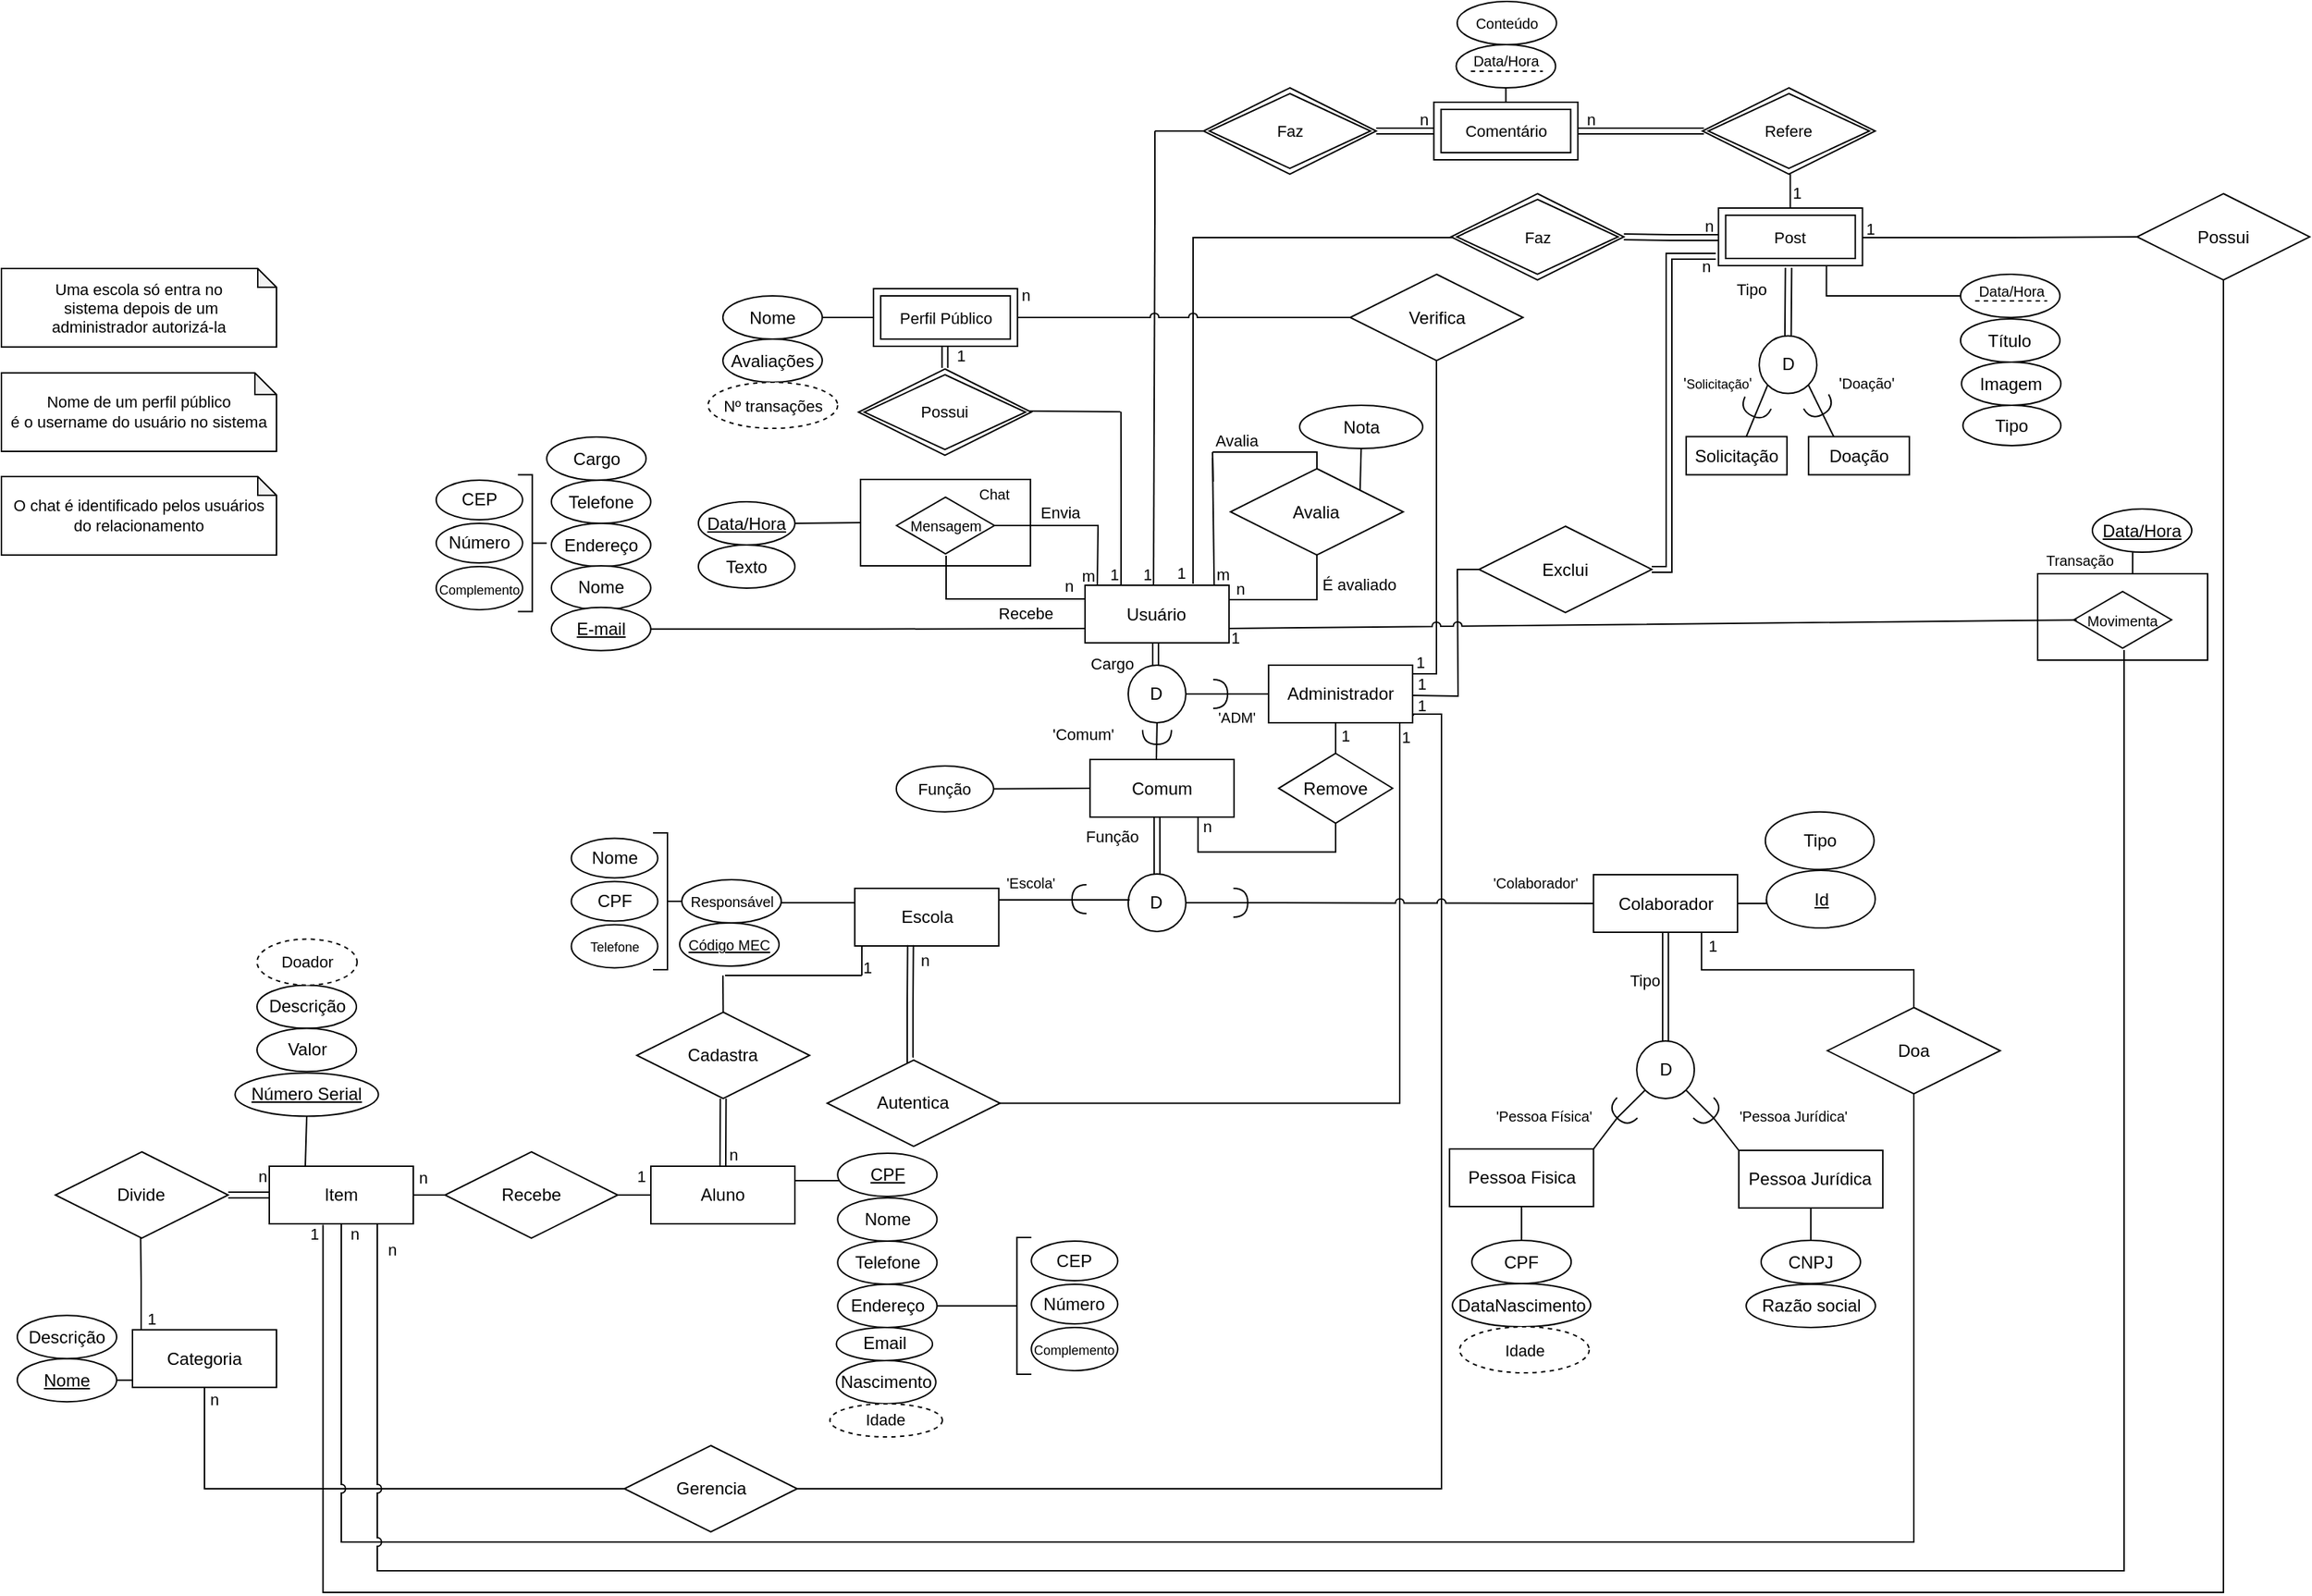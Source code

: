 <mxfile version="21.3.0" type="google">
  <diagram name="Page-1" id="74e2e168-ea6b-b213-b513-2b3c1d86103e">
    <mxGraphModel grid="1" page="1" gridSize="10" guides="1" tooltips="1" connect="1" arrows="1" fold="1" pageScale="1" pageWidth="1100" pageHeight="850" background="none" math="0" shadow="0">
      <root>
        <mxCell id="0" />
        <mxCell id="1" parent="0" />
        <mxCell id="y5zG2TzZJhyiWqXPCJo8-54" value="1" style="edgeLabel;html=1;align=center;verticalAlign=middle;resizable=0;points=[];" connectable="0" vertex="1" parent="1">
          <mxGeometry x="3628.465" y="-324.09" as="geometry">
            <mxPoint x="-4" y="-2" as="offset" />
          </mxGeometry>
        </mxCell>
        <mxCell id="y5zG2TzZJhyiWqXPCJo8-56" value="1" style="edgeLabel;html=1;align=center;verticalAlign=middle;resizable=0;points=[];" connectable="0" vertex="1" parent="1">
          <mxGeometry x="3601.465" y="-257.09" as="geometry">
            <mxPoint x="23" y="-54" as="offset" />
          </mxGeometry>
        </mxCell>
        <mxCell id="q9MFP8yoXlyRG82wSauh-25" value="" style="endArrow=none;html=1;rounded=0;exitX=0;exitY=1;exitDx=0;exitDy=0;" edge="1" parent="1" source="zdYMAW2OxqS3b1IXkTai-328">
          <mxGeometry width="50" height="50" relative="1" as="geometry">
            <mxPoint x="3992.43" y="-627.75" as="sourcePoint" />
            <mxPoint x="3849.43" y="-494.75" as="targetPoint" />
          </mxGeometry>
        </mxCell>
        <mxCell id="q9MFP8yoXlyRG82wSauh-31" value="" style="endArrow=none;html=1;rounded=0;labelBackgroundColor=default;strokeColor=default;fontFamily=Helvetica;fontSize=11;fontColor=default;shape=connector;exitX=0.573;exitY=0.022;exitDx=0;exitDy=0;exitPerimeter=0;jumpStyle=arc;" edge="1" parent="1">
          <mxGeometry width="50" height="50" relative="1" as="geometry">
            <mxPoint x="3439" y="-384" as="sourcePoint" />
            <mxPoint x="3440" y="-655" as="targetPoint" />
          </mxGeometry>
        </mxCell>
        <mxCell id="q9MFP8yoXlyRG82wSauh-14" value="" style="endArrow=none;html=1;rounded=0;labelBackgroundColor=default;strokeColor=default;fontFamily=Helvetica;fontSize=11;fontColor=default;shape=connector;entryX=0.5;entryY=1;entryDx=0;entryDy=0;jumpStyle=arc;edgeStyle=elbowEdgeStyle;exitX=1;exitY=0.5;exitDx=0;exitDy=0;" edge="1" parent="1">
          <mxGeometry width="50" height="50" relative="1" as="geometry">
            <mxPoint x="3618.92" y="-333.0" as="sourcePoint" />
            <mxPoint x="3651.59" y="-595.5" as="targetPoint" />
          </mxGeometry>
        </mxCell>
        <mxCell id="q9MFP8yoXlyRG82wSauh-10" value="" style="endArrow=none;html=1;rounded=0;labelBackgroundColor=default;strokeColor=default;fontFamily=Helvetica;fontSize=11;fontColor=default;shape=connector;exitX=1;exitY=0.5;exitDx=0;exitDy=0;" edge="1" parent="1">
          <mxGeometry width="50" height="50" relative="1" as="geometry">
            <mxPoint x="3350.18" y="-515.5" as="sourcePoint" />
            <mxPoint x="3416" y="-515" as="targetPoint" />
          </mxGeometry>
        </mxCell>
        <mxCell id="q9MFP8yoXlyRG82wSauh-1" value="Recebe" style="endArrow=none;html=1;rounded=0;" edge="1" parent="1">
          <mxGeometry x="-0.257" y="-10" width="50" height="50" relative="1" as="geometry">
            <mxPoint x="3324" y="-385" as="sourcePoint" />
            <mxPoint x="3394" y="-385" as="targetPoint" />
            <mxPoint as="offset" />
          </mxGeometry>
        </mxCell>
        <mxCell id="ajsGOoRfQISDBiDgbri6-61" style="edgeStyle=orthogonalEdgeStyle;shape=connector;rounded=0;orthogonalLoop=1;jettySize=auto;html=1;exitX=0.5;exitY=1;exitDx=0;exitDy=0;entryX=1;entryY=0;entryDx=0;entryDy=0;labelBackgroundColor=default;strokeColor=default;fontFamily=Helvetica;fontSize=11;fontColor=default;endArrow=none;" edge="1" parent="1">
          <mxGeometry relative="1" as="geometry">
            <mxPoint x="3552.5" y="-487.5" as="sourcePoint" />
            <mxPoint x="3552.5" y="-444.5" as="targetPoint" />
          </mxGeometry>
        </mxCell>
        <mxCell id="zdYMAW2OxqS3b1IXkTai-190" value="Tipo" style="ellipse;whiteSpace=wrap;html=1;rounded=0;" vertex="1" parent="1">
          <mxGeometry x="3863.89" y="-237.13" width="75.5" height="40" as="geometry" />
        </mxCell>
        <mxCell id="zdYMAW2OxqS3b1IXkTai-191" value="n" style="edgeStyle=none;shape=link;rounded=0;orthogonalLoop=1;jettySize=auto;html=1;exitX=0.5;exitY=0;exitDx=0;exitDy=0;entryX=0.5;entryY=1;entryDx=0;entryDy=0;labelBackgroundColor=default;strokeColor=default;fontFamily=Helvetica;fontSize=11;fontColor=default;endArrow=none;" edge="1" parent="1" source="zdYMAW2OxqS3b1IXkTai-193" target="zdYMAW2OxqS3b1IXkTai-281">
          <mxGeometry x="-0.636" y="-7" relative="1" as="geometry">
            <mxPoint as="offset" />
          </mxGeometry>
        </mxCell>
        <mxCell id="y5zG2TzZJhyiWqXPCJo8-10" style="edgeStyle=orthogonalEdgeStyle;shape=connector;rounded=0;orthogonalLoop=1;jettySize=auto;html=1;exitX=1;exitY=0.25;exitDx=0;exitDy=0;entryX=0.021;entryY=0.645;entryDx=0;entryDy=0;entryPerimeter=0;labelBackgroundColor=default;strokeColor=default;fontFamily=Helvetica;fontSize=11;fontColor=default;endArrow=none;" edge="1" parent="1" source="zdYMAW2OxqS3b1IXkTai-193" target="zdYMAW2OxqS3b1IXkTai-204">
          <mxGeometry relative="1" as="geometry" />
        </mxCell>
        <mxCell id="zdYMAW2OxqS3b1IXkTai-193" value="Aluno" style="whiteSpace=wrap;html=1;align=center;rounded=0;" vertex="1" parent="1">
          <mxGeometry x="3089.98" y="9" width="100" height="40" as="geometry" />
        </mxCell>
        <mxCell id="q9MFP8yoXlyRG82wSauh-51" style="edgeStyle=orthogonalEdgeStyle;shape=connector;rounded=0;orthogonalLoop=1;jettySize=auto;html=1;exitX=0.75;exitY=1;exitDx=0;exitDy=0;entryX=0.5;entryY=0;entryDx=0;entryDy=0;labelBackgroundColor=default;strokeColor=default;fontFamily=Helvetica;fontSize=11;fontColor=default;endArrow=none;" edge="1" parent="1" source="zdYMAW2OxqS3b1IXkTai-194" target="4DDZpHBPXPU5tMB0hCOM-1">
          <mxGeometry relative="1" as="geometry" />
        </mxCell>
        <mxCell id="q9MFP8yoXlyRG82wSauh-54" style="edgeStyle=orthogonalEdgeStyle;shape=connector;rounded=0;orthogonalLoop=1;jettySize=auto;html=1;exitX=1;exitY=0.5;exitDx=0;exitDy=0;labelBackgroundColor=default;strokeColor=default;fontFamily=Helvetica;fontSize=11;fontColor=default;endArrow=none;entryX=0;entryY=0.5;entryDx=0;entryDy=0;" edge="1" parent="1" source="zdYMAW2OxqS3b1IXkTai-194" target="zZ7KBosufYuAypX5D9e--2">
          <mxGeometry relative="1" as="geometry">
            <mxPoint x="3857" y="-173.421" as="targetPoint" />
          </mxGeometry>
        </mxCell>
        <mxCell id="zdYMAW2OxqS3b1IXkTai-194" value="Colaborador" style="whiteSpace=wrap;html=1;align=center;rounded=0;" vertex="1" parent="1">
          <mxGeometry x="3744.59" y="-193.5" width="100" height="40" as="geometry" />
        </mxCell>
        <mxCell id="ajsGOoRfQISDBiDgbri6-21" style="edgeStyle=orthogonalEdgeStyle;shape=connector;rounded=0;orthogonalLoop=1;jettySize=auto;html=1;exitX=0.25;exitY=1;exitDx=0;exitDy=0;labelBackgroundColor=default;strokeColor=default;fontFamily=Helvetica;fontSize=11;fontColor=default;endArrow=none;endFill=0;" edge="1" parent="1">
          <mxGeometry relative="1" as="geometry">
            <mxPoint x="3236.46" y="-123.5" as="targetPoint" />
            <mxPoint x="3250.59" y="-144" as="sourcePoint" />
          </mxGeometry>
        </mxCell>
        <mxCell id="zdYMAW2OxqS3b1IXkTai-196" value="Escola" style="whiteSpace=wrap;html=1;align=center;rounded=0;" vertex="1" parent="1">
          <mxGeometry x="3231.59" y="-184" width="100" height="40" as="geometry" />
        </mxCell>
        <mxCell id="ajsGOoRfQISDBiDgbri6-59" style="edgeStyle=orthogonalEdgeStyle;shape=connector;rounded=0;orthogonalLoop=1;jettySize=auto;html=1;exitX=1;exitY=0.5;exitDx=0;exitDy=0;entryX=0;entryY=0.5;entryDx=0;entryDy=0;labelBackgroundColor=default;strokeColor=default;fontFamily=Helvetica;fontSize=11;fontColor=default;endArrow=none;endFill=0;" edge="1" parent="1" source="zdYMAW2OxqS3b1IXkTai-203" target="zdYMAW2OxqS3b1IXkTai-253">
          <mxGeometry relative="1" as="geometry" />
        </mxCell>
        <mxCell id="zdYMAW2OxqS3b1IXkTai-203" value="Item" style="whiteSpace=wrap;html=1;align=center;rounded=0;" vertex="1" parent="1">
          <mxGeometry x="2825" y="9" width="100" height="40" as="geometry" />
        </mxCell>
        <mxCell id="zdYMAW2OxqS3b1IXkTai-204" value="&lt;u style=&quot;border-color: var(--border-color);&quot;&gt;CPF&lt;/u&gt;" style="ellipse;whiteSpace=wrap;html=1;align=center;rounded=0;" vertex="1" parent="1">
          <mxGeometry x="3219.68" y="-0.04" width="69" height="30" as="geometry" />
        </mxCell>
        <mxCell id="zdYMAW2OxqS3b1IXkTai-205" value="Telefone" style="ellipse;whiteSpace=wrap;html=1;align=center;rounded=0;" vertex="1" parent="1">
          <mxGeometry x="3219.68" y="60.96" width="69" height="30" as="geometry" />
        </mxCell>
        <mxCell id="zdYMAW2OxqS3b1IXkTai-206" value="&lt;font style=&quot;font-size: 9px;&quot;&gt;Complemento&lt;/font&gt;" style="ellipse;whiteSpace=wrap;html=1;align=center;rounded=0;" vertex="1" parent="1">
          <mxGeometry x="3354.18" y="120.96" width="60" height="30" as="geometry" />
        </mxCell>
        <mxCell id="zdYMAW2OxqS3b1IXkTai-207" value="CEP" style="ellipse;whiteSpace=wrap;html=1;align=center;rounded=0;" vertex="1" parent="1">
          <mxGeometry x="3354.18" y="60.96" width="60" height="27.5" as="geometry" />
        </mxCell>
        <mxCell id="zdYMAW2OxqS3b1IXkTai-208" value="Número" style="ellipse;whiteSpace=wrap;html=1;align=center;rounded=0;" vertex="1" parent="1">
          <mxGeometry x="3354.18" y="90.96" width="60" height="27.5" as="geometry" />
        </mxCell>
        <mxCell id="zdYMAW2OxqS3b1IXkTai-209" value="Endereço" style="ellipse;whiteSpace=wrap;html=1;align=center;rounded=0;" vertex="1" parent="1">
          <mxGeometry x="3219.68" y="90.96" width="69" height="30" as="geometry" />
        </mxCell>
        <mxCell id="zdYMAW2OxqS3b1IXkTai-210" value="Nascimento" style="ellipse;whiteSpace=wrap;html=1;align=center;rounded=0;" vertex="1" parent="1">
          <mxGeometry x="3218.87" y="143.98" width="69" height="30" as="geometry" />
        </mxCell>
        <mxCell id="zdYMAW2OxqS3b1IXkTai-211" value="Email" style="ellipse;whiteSpace=wrap;html=1;align=center;rounded=0;" vertex="1" parent="1">
          <mxGeometry x="3218.8" y="120.96" width="66.75" height="23.02" as="geometry" />
        </mxCell>
        <mxCell id="zdYMAW2OxqS3b1IXkTai-216" value="" style="shape=curlyBracket;whiteSpace=wrap;html=1;rounded=0;labelPosition=left;verticalLabelPosition=middle;align=right;verticalAlign=middle;" vertex="1" parent="1">
          <mxGeometry x="3334.18" y="58.46" width="20" height="95" as="geometry" />
        </mxCell>
        <mxCell id="zdYMAW2OxqS3b1IXkTai-217" value="" style="endArrow=none;html=1;rounded=0;exitX=1;exitY=0.5;exitDx=0;exitDy=0;entryX=0.1;entryY=0.5;entryDx=0;entryDy=0;entryPerimeter=0;" edge="1" parent="1" source="zdYMAW2OxqS3b1IXkTai-209" target="zdYMAW2OxqS3b1IXkTai-216">
          <mxGeometry width="50" height="50" relative="1" as="geometry">
            <mxPoint x="3084.18" y="230.96" as="sourcePoint" />
            <mxPoint x="3134.18" y="180.96" as="targetPoint" />
          </mxGeometry>
        </mxCell>
        <mxCell id="ajsGOoRfQISDBiDgbri6-20" style="edgeStyle=orthogonalEdgeStyle;shape=connector;rounded=0;orthogonalLoop=1;jettySize=auto;html=1;exitX=1;exitY=0.5;exitDx=0;exitDy=0;entryX=0;entryY=0.25;entryDx=0;entryDy=0;labelBackgroundColor=default;strokeColor=default;fontFamily=Helvetica;fontSize=11;fontColor=default;endArrow=none;endFill=0;" edge="1" parent="1" source="zdYMAW2OxqS3b1IXkTai-218" target="zdYMAW2OxqS3b1IXkTai-196">
          <mxGeometry relative="1" as="geometry">
            <Array as="points">
              <mxPoint x="3180" y="-174" />
            </Array>
          </mxGeometry>
        </mxCell>
        <mxCell id="zdYMAW2OxqS3b1IXkTai-218" value="&lt;font style=&quot;font-size: 10px;&quot;&gt;Responsável&lt;/font&gt;" style="ellipse;whiteSpace=wrap;html=1;align=center;rounded=0;" vertex="1" parent="1">
          <mxGeometry x="3111.5" y="-190" width="69" height="30" as="geometry" />
        </mxCell>
        <mxCell id="zdYMAW2OxqS3b1IXkTai-219" value="Tipo" style="edgeStyle=none;shape=link;rounded=0;orthogonalLoop=1;jettySize=auto;html=1;exitX=0.5;exitY=0;exitDx=0;exitDy=0;entryX=0.5;entryY=1;entryDx=0;entryDy=0;" edge="1" parent="1" source="zdYMAW2OxqS3b1IXkTai-222" target="zdYMAW2OxqS3b1IXkTai-194">
          <mxGeometry x="0.113" y="15" relative="1" as="geometry">
            <mxPoint as="offset" />
          </mxGeometry>
        </mxCell>
        <mxCell id="zdYMAW2OxqS3b1IXkTai-220" style="orthogonalLoop=1;jettySize=auto;html=1;exitX=1;exitY=1;exitDx=0;exitDy=0;entryX=1;entryY=0.5;entryDx=0;entryDy=0;entryPerimeter=0;endArrow=none;endFill=0;" edge="1" parent="1" source="zdYMAW2OxqS3b1IXkTai-222" target="zdYMAW2OxqS3b1IXkTai-276">
          <mxGeometry relative="1" as="geometry" />
        </mxCell>
        <mxCell id="zdYMAW2OxqS3b1IXkTai-221" style="orthogonalLoop=1;jettySize=auto;html=1;exitX=0;exitY=1;exitDx=0;exitDy=0;entryX=1;entryY=0.5;entryDx=0;entryDy=0;entryPerimeter=0;endArrow=none;endFill=0;" edge="1" parent="1" source="zdYMAW2OxqS3b1IXkTai-222" target="zdYMAW2OxqS3b1IXkTai-226">
          <mxGeometry relative="1" as="geometry" />
        </mxCell>
        <mxCell id="zdYMAW2OxqS3b1IXkTai-222" value="D" style="ellipse;whiteSpace=wrap;html=1;aspect=fixed;rounded=0;" vertex="1" parent="1">
          <mxGeometry x="3774.59" y="-78" width="40" height="40" as="geometry" />
        </mxCell>
        <mxCell id="zdYMAW2OxqS3b1IXkTai-223" style="orthogonalLoop=1;jettySize=auto;html=1;exitX=1;exitY=0;exitDx=0;exitDy=0;entryX=1;entryY=0.5;entryDx=0;entryDy=0;entryPerimeter=0;endArrow=none;endFill=0;" edge="1" parent="1" source="zdYMAW2OxqS3b1IXkTai-224" target="zdYMAW2OxqS3b1IXkTai-226">
          <mxGeometry relative="1" as="geometry" />
        </mxCell>
        <mxCell id="zdYMAW2OxqS3b1IXkTai-224" value="Pessoa Fisica" style="whiteSpace=wrap;html=1;align=center;rounded=0;" vertex="1" parent="1">
          <mxGeometry x="3644.59" y="-3" width="100" height="40" as="geometry" />
        </mxCell>
        <mxCell id="zdYMAW2OxqS3b1IXkTai-225" value="Pessoa Jurídica" style="whiteSpace=wrap;html=1;align=center;rounded=0;" vertex="1" parent="1">
          <mxGeometry x="3845.46" y="-2" width="100" height="40" as="geometry" />
        </mxCell>
        <mxCell id="zdYMAW2OxqS3b1IXkTai-226" value="" style="shape=requiredInterface;html=1;verticalLabelPosition=bottom;rotation=135;rounded=0;" vertex="1" parent="1">
          <mxGeometry x="3759.46" y="-38" width="10" height="20" as="geometry" />
        </mxCell>
        <mxCell id="zdYMAW2OxqS3b1IXkTai-228" value="Telefone" style="ellipse;whiteSpace=wrap;html=1;align=center;rounded=0;" vertex="1" parent="1">
          <mxGeometry x="3020.9" y="-467.5" width="69" height="30" as="geometry" />
        </mxCell>
        <mxCell id="zdYMAW2OxqS3b1IXkTai-229" value="Endereço" style="ellipse;whiteSpace=wrap;html=1;align=center;rounded=0;" vertex="1" parent="1">
          <mxGeometry x="3020.9" y="-437.5" width="69" height="30" as="geometry" />
        </mxCell>
        <mxCell id="zdYMAW2OxqS3b1IXkTai-230" value="Nome" style="ellipse;whiteSpace=wrap;html=1;align=center;rounded=0;" vertex="1" parent="1">
          <mxGeometry x="3020.9" y="-408" width="69" height="30.5" as="geometry" />
        </mxCell>
        <mxCell id="zdYMAW2OxqS3b1IXkTai-232" value="CPF" style="ellipse;whiteSpace=wrap;html=1;align=center;rounded=0;" vertex="1" parent="1">
          <mxGeometry x="3660.09" y="60.5" width="69" height="30" as="geometry" />
        </mxCell>
        <mxCell id="zdYMAW2OxqS3b1IXkTai-233" value="CNPJ" style="ellipse;whiteSpace=wrap;html=1;align=center;rounded=0;" vertex="1" parent="1">
          <mxGeometry x="3860.96" y="60.5" width="69" height="30" as="geometry" />
        </mxCell>
        <mxCell id="zdYMAW2OxqS3b1IXkTai-234" value="" style="endArrow=none;html=1;rounded=0;entryX=0.5;entryY=0;entryDx=0;entryDy=0;exitX=0.5;exitY=1;exitDx=0;exitDy=0;" edge="1" parent="1" source="zdYMAW2OxqS3b1IXkTai-224" target="zdYMAW2OxqS3b1IXkTai-232">
          <mxGeometry width="50" height="50" relative="1" as="geometry">
            <mxPoint x="3626.59" y="140.5" as="sourcePoint" />
            <mxPoint x="3676.59" y="90.5" as="targetPoint" />
          </mxGeometry>
        </mxCell>
        <mxCell id="zdYMAW2OxqS3b1IXkTai-235" value="" style="endArrow=none;html=1;rounded=0;entryX=0.5;entryY=0;entryDx=0;entryDy=0;exitX=0.5;exitY=1;exitDx=0;exitDy=0;" edge="1" parent="1" source="zdYMAW2OxqS3b1IXkTai-225" target="zdYMAW2OxqS3b1IXkTai-233">
          <mxGeometry width="50" height="50" relative="1" as="geometry">
            <mxPoint x="3864.96" y="167" as="sourcePoint" />
            <mxPoint x="3724.96" y="57.5" as="targetPoint" />
          </mxGeometry>
        </mxCell>
        <mxCell id="zdYMAW2OxqS3b1IXkTai-236" value="&lt;font style=&quot;font-size: 9px;&quot;&gt;Complemento&lt;/font&gt;" style="ellipse;whiteSpace=wrap;html=1;align=center;rounded=0;" vertex="1" parent="1">
          <mxGeometry x="2940.9" y="-407.5" width="60" height="30" as="geometry" />
        </mxCell>
        <mxCell id="zdYMAW2OxqS3b1IXkTai-237" value="CEP" style="ellipse;whiteSpace=wrap;html=1;align=center;rounded=0;" vertex="1" parent="1">
          <mxGeometry x="2940.9" y="-467.5" width="60" height="27.5" as="geometry" />
        </mxCell>
        <mxCell id="zdYMAW2OxqS3b1IXkTai-238" value="Número" style="ellipse;whiteSpace=wrap;html=1;align=center;rounded=0;" vertex="1" parent="1">
          <mxGeometry x="2940.9" y="-437.5" width="60" height="27.5" as="geometry" />
        </mxCell>
        <mxCell id="zdYMAW2OxqS3b1IXkTai-239" value="" style="shape=curlyBracket;whiteSpace=wrap;html=1;rounded=0;labelPosition=left;verticalLabelPosition=middle;align=right;verticalAlign=middle;rotation=-180;" vertex="1" parent="1">
          <mxGeometry x="2997.65" y="-471.25" width="20" height="95" as="geometry" />
        </mxCell>
        <mxCell id="zdYMAW2OxqS3b1IXkTai-241" style="edgeStyle=orthogonalEdgeStyle;shape=connector;rounded=0;orthogonalLoop=1;jettySize=auto;html=1;exitX=1;exitY=0.5;exitDx=0;exitDy=0;labelBackgroundColor=default;strokeColor=default;fontFamily=Helvetica;fontSize=11;fontColor=default;endArrow=none;" edge="1" parent="1" source="zdYMAW2OxqS3b1IXkTai-242">
          <mxGeometry relative="1" as="geometry">
            <mxPoint x="3353.539" y="-437.972" as="targetPoint" />
          </mxGeometry>
        </mxCell>
        <mxCell id="zdYMAW2OxqS3b1IXkTai-242" value="" style="rounded=0;whiteSpace=wrap;html=1;" vertex="1" parent="1">
          <mxGeometry x="3235.58" y="-468" width="118" height="60" as="geometry" />
        </mxCell>
        <mxCell id="ajsGOoRfQISDBiDgbri6-67" style="edgeStyle=orthogonalEdgeStyle;shape=connector;rounded=0;orthogonalLoop=1;jettySize=auto;html=1;labelBackgroundColor=default;strokeColor=default;fontFamily=Helvetica;fontSize=11;fontColor=default;endArrow=none;endFill=0;" edge="1" parent="1" source="zdYMAW2OxqS3b1IXkTai-243">
          <mxGeometry relative="1" as="geometry">
            <mxPoint x="3400" y="-395" as="targetPoint" />
            <mxPoint x="3329.08" y="-491.5" as="sourcePoint" />
          </mxGeometry>
        </mxCell>
        <mxCell id="4DDZpHBPXPU5tMB0hCOM-5" value="Envia" style="edgeLabel;html=1;align=center;verticalAlign=middle;resizable=0;points=[];" connectable="0" vertex="1" parent="ajsGOoRfQISDBiDgbri6-67">
          <mxGeometry x="-0.322" relative="1" as="geometry">
            <mxPoint x="7" y="-9" as="offset" />
          </mxGeometry>
        </mxCell>
        <mxCell id="zdYMAW2OxqS3b1IXkTai-243" value="&lt;font style=&quot;font-size: 10px;&quot;&gt;Mensagem&lt;/font&gt;" style="html=1;whiteSpace=wrap;aspect=fixed;shape=isoRectangle;rounded=0;" vertex="1" parent="1">
          <mxGeometry x="3260.58" y="-457" width="68" height="42" as="geometry" />
        </mxCell>
        <mxCell id="zdYMAW2OxqS3b1IXkTai-244" value="&lt;div&gt;&lt;font style=&quot;font-size: 10px;&quot;&gt;Chat&lt;/font&gt;&lt;/div&gt;" style="text;strokeColor=none;fillColor=none;html=1;whiteSpace=wrap;verticalAlign=middle;overflow=hidden;rounded=0;" vertex="1" parent="1">
          <mxGeometry x="3315.58" y="-468" width="38" height="20" as="geometry" />
        </mxCell>
        <mxCell id="zdYMAW2OxqS3b1IXkTai-246" value="Descrição" style="ellipse;whiteSpace=wrap;html=1;align=center;rounded=0;" vertex="1" parent="1">
          <mxGeometry x="2816.5" y="-116.75" width="69" height="30" as="geometry" />
        </mxCell>
        <mxCell id="zdYMAW2OxqS3b1IXkTai-247" value="Valor" style="ellipse;whiteSpace=wrap;html=1;align=center;rounded=0;" vertex="1" parent="1">
          <mxGeometry x="2816.5" y="-86.75" width="69" height="30" as="geometry" />
        </mxCell>
        <mxCell id="zdYMAW2OxqS3b1IXkTai-249" value="" style="endArrow=none;html=1;rounded=0;exitX=0.5;exitY=1;exitDx=0;exitDy=0;entryX=0.25;entryY=0;entryDx=0;entryDy=0;" edge="1" parent="1" source="zdYMAW2OxqS3b1IXkTai-351" target="zdYMAW2OxqS3b1IXkTai-203">
          <mxGeometry width="50" height="50" relative="1" as="geometry">
            <mxPoint x="2780.96" y="378.48" as="sourcePoint" />
            <mxPoint x="2850.46" y="233" as="targetPoint" />
          </mxGeometry>
        </mxCell>
        <mxCell id="zdYMAW2OxqS3b1IXkTai-250" value="&lt;u&gt;Data/Hora&lt;/u&gt;" style="ellipse;whiteSpace=wrap;html=1;align=center;rounded=0;" vertex="1" parent="1">
          <mxGeometry x="3122.98" y="-452.5" width="67" height="30" as="geometry" />
        </mxCell>
        <mxCell id="zdYMAW2OxqS3b1IXkTai-251" value="" style="endArrow=none;html=1;rounded=0;exitX=1;exitY=0.5;exitDx=0;exitDy=0;entryX=0;entryY=0.5;entryDx=0;entryDy=0;" edge="1" parent="1" source="zdYMAW2OxqS3b1IXkTai-250" target="zdYMAW2OxqS3b1IXkTai-242">
          <mxGeometry width="50" height="50" relative="1" as="geometry">
            <mxPoint x="3329.08" y="-351.5" as="sourcePoint" />
            <mxPoint x="3379.08" y="-401.5" as="targetPoint" />
          </mxGeometry>
        </mxCell>
        <mxCell id="zdYMAW2OxqS3b1IXkTai-252" value="1" style="edgeStyle=none;shape=connector;rounded=0;orthogonalLoop=1;jettySize=auto;html=1;exitX=1;exitY=0.5;exitDx=0;exitDy=0;entryX=0;entryY=0.5;entryDx=0;entryDy=0;labelBackgroundColor=default;strokeColor=default;fontFamily=Helvetica;fontSize=11;fontColor=default;endArrow=none;" edge="1" parent="1" source="zdYMAW2OxqS3b1IXkTai-253" target="zdYMAW2OxqS3b1IXkTai-193">
          <mxGeometry x="0.364" y="13" relative="1" as="geometry">
            <mxPoint as="offset" />
          </mxGeometry>
        </mxCell>
        <mxCell id="zdYMAW2OxqS3b1IXkTai-253" value="Recebe" style="shape=rhombus;perimeter=rhombusPerimeter;whiteSpace=wrap;html=1;align=center;rounded=0;" vertex="1" parent="1">
          <mxGeometry x="2947" y="-1" width="120" height="60" as="geometry" />
        </mxCell>
        <mxCell id="zdYMAW2OxqS3b1IXkTai-257" value="" style="edgeStyle=orthogonalEdgeStyle;shape=link;rounded=0;orthogonalLoop=1;jettySize=auto;html=1;exitX=0;exitY=0.5;exitDx=0;exitDy=0;entryX=1;entryY=0.5;entryDx=0;entryDy=0;" edge="1" parent="1" target="y5zG2TzZJhyiWqXPCJo8-13">
          <mxGeometry x="-0.642" y="-15" relative="1" as="geometry">
            <mxPoint as="offset" />
            <mxPoint x="3831.21" y="-636" as="sourcePoint" />
            <mxPoint x="3767.46" y="-636.5" as="targetPoint" />
            <Array as="points">
              <mxPoint x="3798" y="-636" />
            </Array>
          </mxGeometry>
        </mxCell>
        <mxCell id="q9MFP8yoXlyRG82wSauh-22" style="edgeStyle=orthogonalEdgeStyle;shape=connector;rounded=0;orthogonalLoop=1;jettySize=auto;html=1;exitX=0.5;exitY=0;exitDx=0;exitDy=0;entryX=0.5;entryY=1;entryDx=0;entryDy=0;labelBackgroundColor=default;strokeColor=default;fontFamily=Helvetica;fontSize=11;fontColor=default;endArrow=none;" edge="1" parent="1">
          <mxGeometry relative="1" as="geometry">
            <mxPoint x="3881.21" y="-656" as="sourcePoint" />
            <mxPoint x="3881.21" y="-680" as="targetPoint" />
          </mxGeometry>
        </mxCell>
        <mxCell id="q9MFP8yoXlyRG82wSauh-57" style="edgeStyle=orthogonalEdgeStyle;shape=connector;rounded=0;orthogonalLoop=1;jettySize=auto;html=1;exitX=1;exitY=0.5;exitDx=0;exitDy=0;entryX=0;entryY=0.5;entryDx=0;entryDy=0;labelBackgroundColor=default;strokeColor=default;fontFamily=Helvetica;fontSize=11;fontColor=default;endArrow=none;" edge="1" parent="1" target="zdYMAW2OxqS3b1IXkTai-318">
          <mxGeometry relative="1" as="geometry">
            <mxPoint x="3931.21" y="-636" as="sourcePoint" />
            <Array as="points">
              <mxPoint x="4027" y="-636" />
            </Array>
          </mxGeometry>
        </mxCell>
        <mxCell id="zdYMAW2OxqS3b1IXkTai-262" style="edgeStyle=orthogonalEdgeStyle;shape=link;rounded=0;orthogonalLoop=1;jettySize=auto;html=1;exitX=0.5;exitY=1;exitDx=0;exitDy=0;entryX=0.5;entryY=0;entryDx=0;entryDy=0;" edge="1" parent="1">
          <mxGeometry relative="1" as="geometry">
            <mxPoint x="3294.18" y="-560.5" as="sourcePoint" />
            <mxPoint x="3294.18" y="-545.5" as="targetPoint" />
          </mxGeometry>
        </mxCell>
        <mxCell id="zdYMAW2OxqS3b1IXkTai-263" style="edgeStyle=none;shape=connector;rounded=0;orthogonalLoop=1;jettySize=auto;html=1;exitX=0;exitY=0.5;exitDx=0;exitDy=0;entryX=1;entryY=0.5;entryDx=0;entryDy=0;labelBackgroundColor=default;strokeColor=default;fontFamily=Helvetica;fontSize=11;fontColor=default;endArrow=none;" edge="1" parent="1" target="zdYMAW2OxqS3b1IXkTai-345">
          <mxGeometry relative="1" as="geometry">
            <mxPoint x="3244.18" y="-580.5" as="sourcePoint" />
          </mxGeometry>
        </mxCell>
        <mxCell id="ajsGOoRfQISDBiDgbri6-57" style="edgeStyle=orthogonalEdgeStyle;shape=connector;rounded=0;orthogonalLoop=1;jettySize=auto;html=1;exitX=0.25;exitY=0;exitDx=0;exitDy=0;entryX=0.618;entryY=0.942;entryDx=0;entryDy=0;entryPerimeter=0;labelBackgroundColor=default;strokeColor=default;fontFamily=Helvetica;fontSize=11;fontColor=default;endArrow=none;endFill=0;" edge="1" parent="1">
          <mxGeometry relative="1" as="geometry">
            <mxPoint x="2736" y="122.62" as="sourcePoint" />
            <mxPoint x="2735.62" y="55.52" as="targetPoint" />
            <Array as="points">
              <mxPoint x="2735.46" y="89.5" />
              <mxPoint x="2735.46" y="89.5" />
            </Array>
          </mxGeometry>
        </mxCell>
        <mxCell id="zdYMAW2OxqS3b1IXkTai-267" value="Categoria" style="whiteSpace=wrap;html=1;align=center;rounded=0;" vertex="1" parent="1">
          <mxGeometry x="2730" y="122.62" width="100" height="40" as="geometry" />
        </mxCell>
        <mxCell id="zdYMAW2OxqS3b1IXkTai-269" style="edgeStyle=orthogonalEdgeStyle;shape=connector;rounded=0;orthogonalLoop=1;jettySize=auto;html=1;exitX=0;exitY=0;exitDx=0;exitDy=0;labelBackgroundColor=default;strokeColor=default;fontFamily=Helvetica;fontSize=11;fontColor=default;endArrow=none;" edge="1" parent="1" source="zdYMAW2OxqS3b1IXkTai-271">
          <mxGeometry relative="1" as="geometry">
            <mxPoint x="3392.614" y="-394.615" as="targetPoint" />
          </mxGeometry>
        </mxCell>
        <mxCell id="q9MFP8yoXlyRG82wSauh-11" style="edgeStyle=orthogonalEdgeStyle;shape=connector;rounded=0;orthogonalLoop=1;jettySize=auto;html=1;exitX=0.25;exitY=0;exitDx=0;exitDy=0;labelBackgroundColor=default;strokeColor=default;fontFamily=Helvetica;fontSize=11;fontColor=default;endArrow=none;" edge="1" parent="1" source="zdYMAW2OxqS3b1IXkTai-271">
          <mxGeometry relative="1" as="geometry">
            <mxPoint x="3416.404" y="-515" as="targetPoint" />
          </mxGeometry>
        </mxCell>
        <mxCell id="4DDZpHBPXPU5tMB0hCOM-6" style="edgeStyle=orthogonalEdgeStyle;rounded=0;orthogonalLoop=1;jettySize=auto;html=1;exitX=0.75;exitY=0;exitDx=0;exitDy=0;entryX=0;entryY=0.5;entryDx=0;entryDy=0;endArrow=none;endFill=0;" edge="1" parent="1">
          <mxGeometry relative="1" as="geometry">
            <mxPoint x="3466.46" y="-395.5" as="sourcePoint" />
            <mxPoint x="3647.46" y="-637.5" as="targetPoint" />
            <Array as="points">
              <mxPoint x="3466" y="-636" />
              <mxPoint x="3648" y="-636" />
            </Array>
          </mxGeometry>
        </mxCell>
        <mxCell id="4DDZpHBPXPU5tMB0hCOM-7" value="1" style="edgeLabel;html=1;align=center;verticalAlign=middle;resizable=0;points=[];" connectable="0" vertex="1" parent="4DDZpHBPXPU5tMB0hCOM-6">
          <mxGeometry x="-0.889" y="1" relative="1" as="geometry">
            <mxPoint x="-8" y="16" as="offset" />
          </mxGeometry>
        </mxCell>
        <mxCell id="zdYMAW2OxqS3b1IXkTai-271" value="Usuário" style="whiteSpace=wrap;html=1;align=center;rounded=0;" vertex="1" parent="1">
          <mxGeometry x="3391.46" y="-394.5" width="100" height="40" as="geometry" />
        </mxCell>
        <mxCell id="zdYMAW2OxqS3b1IXkTai-272" style="edgeStyle=orthogonalEdgeStyle;shape=connector;rounded=0;orthogonalLoop=1;jettySize=auto;html=1;exitX=1;exitY=0.5;exitDx=0;exitDy=0;entryX=0;entryY=0.75;entryDx=0;entryDy=0;labelBackgroundColor=default;strokeColor=default;fontFamily=Helvetica;fontSize=11;fontColor=default;endArrow=none;" edge="1" parent="1" source="zdYMAW2OxqS3b1IXkTai-273" target="zdYMAW2OxqS3b1IXkTai-271">
          <mxGeometry relative="1" as="geometry" />
        </mxCell>
        <mxCell id="zdYMAW2OxqS3b1IXkTai-273" value="&lt;u&gt;E-mail&lt;/u&gt;" style="ellipse;whiteSpace=wrap;html=1;align=center;rounded=0;" vertex="1" parent="1">
          <mxGeometry x="3020.9" y="-379.12" width="69" height="30" as="geometry" />
        </mxCell>
        <mxCell id="zdYMAW2OxqS3b1IXkTai-274" value="DataNascimento" style="ellipse;whiteSpace=wrap;html=1;align=center;rounded=0;" vertex="1" parent="1">
          <mxGeometry x="3646.59" y="90.5" width="96" height="30" as="geometry" />
        </mxCell>
        <mxCell id="zdYMAW2OxqS3b1IXkTai-275" style="orthogonalLoop=1;jettySize=auto;html=1;exitX=1;exitY=0.5;exitDx=0;exitDy=0;exitPerimeter=0;entryX=0;entryY=0;entryDx=0;entryDy=0;endArrow=none;endFill=0;" edge="1" parent="1" source="zdYMAW2OxqS3b1IXkTai-276" target="zdYMAW2OxqS3b1IXkTai-225">
          <mxGeometry relative="1" as="geometry" />
        </mxCell>
        <mxCell id="zdYMAW2OxqS3b1IXkTai-276" value="" style="shape=requiredInterface;html=1;verticalLabelPosition=bottom;rotation=45;rounded=0;" vertex="1" parent="1">
          <mxGeometry x="3819.46" y="-38" width="10" height="20" as="geometry" />
        </mxCell>
        <mxCell id="zdYMAW2OxqS3b1IXkTai-278" value="n" style="edgeStyle=orthogonalEdgeStyle;shape=link;rounded=0;orthogonalLoop=1;jettySize=auto;html=1;exitX=0.5;exitY=0;exitDx=0;exitDy=0;entryX=0.807;entryY=1.01;entryDx=0;entryDy=0;entryPerimeter=0;labelBackgroundColor=default;strokeColor=default;fontFamily=Helvetica;fontSize=11;fontColor=default;endArrow=none;" edge="1" parent="1" source="zdYMAW2OxqS3b1IXkTai-279">
          <mxGeometry x="0.747" y="-10" relative="1" as="geometry">
            <mxPoint as="offset" />
            <mxPoint x="3270.29" y="-144.6" as="targetPoint" />
            <Array as="points">
              <mxPoint x="3270" y="-104" />
              <mxPoint x="3270" y="-104" />
            </Array>
          </mxGeometry>
        </mxCell>
        <mxCell id="y5zG2TzZJhyiWqXPCJo8-52" style="edgeStyle=orthogonalEdgeStyle;shape=connector;rounded=0;orthogonalLoop=1;jettySize=auto;html=1;exitX=1;exitY=0.5;exitDx=0;exitDy=0;labelBackgroundColor=default;strokeColor=default;fontFamily=Helvetica;fontSize=11;fontColor=default;endArrow=none;" edge="1" parent="1" source="zdYMAW2OxqS3b1IXkTai-279" target="y5zG2TzZJhyiWqXPCJo8-33">
          <mxGeometry relative="1" as="geometry">
            <mxPoint x="3610" y="-295" as="targetPoint" />
            <Array as="points">
              <mxPoint x="3610" y="-35" />
            </Array>
          </mxGeometry>
        </mxCell>
        <mxCell id="zdYMAW2OxqS3b1IXkTai-279" value="Autentica" style="shape=rhombus;perimeter=rhombusPerimeter;whiteSpace=wrap;html=1;align=center;rounded=0;" vertex="1" parent="1">
          <mxGeometry x="3212.46" y="-64.75" width="120" height="60" as="geometry" />
        </mxCell>
        <mxCell id="zdYMAW2OxqS3b1IXkTai-280" value="&lt;font style=&quot;font-size: 10px;&quot;&gt;&lt;u&gt;Código MEC&lt;/u&gt;&lt;/font&gt;" style="ellipse;whiteSpace=wrap;html=1;align=center;rounded=0;" vertex="1" parent="1">
          <mxGeometry x="3110" y="-160" width="69" height="30" as="geometry" />
        </mxCell>
        <mxCell id="ajsGOoRfQISDBiDgbri6-22" style="edgeStyle=orthogonalEdgeStyle;shape=connector;rounded=0;orthogonalLoop=1;jettySize=auto;html=1;exitX=0.5;exitY=0;exitDx=0;exitDy=0;labelBackgroundColor=default;strokeColor=default;fontFamily=Helvetica;fontSize=11;fontColor=default;endArrow=none;endFill=0;" edge="1" parent="1" source="zdYMAW2OxqS3b1IXkTai-281">
          <mxGeometry relative="1" as="geometry">
            <mxPoint x="3140.016" y="-123.5" as="targetPoint" />
          </mxGeometry>
        </mxCell>
        <mxCell id="zdYMAW2OxqS3b1IXkTai-281" value="Cadastra" style="shape=rhombus;perimeter=rhombusPerimeter;whiteSpace=wrap;html=1;align=center;rounded=0;" vertex="1" parent="1">
          <mxGeometry x="3080.21" y="-98" width="120" height="60" as="geometry" />
        </mxCell>
        <mxCell id="zdYMAW2OxqS3b1IXkTai-287" style="edgeStyle=none;shape=link;rounded=0;orthogonalLoop=1;jettySize=auto;html=1;exitX=1;exitY=0.5;exitDx=0;exitDy=0;entryX=0;entryY=0.5;entryDx=0;entryDy=0;labelBackgroundColor=default;strokeColor=default;fontFamily=Helvetica;fontSize=11;fontColor=default;endArrow=none;" edge="1" parent="1" source="zdYMAW2OxqS3b1IXkTai-289" target="zdYMAW2OxqS3b1IXkTai-203">
          <mxGeometry relative="1" as="geometry" />
        </mxCell>
        <mxCell id="zdYMAW2OxqS3b1IXkTai-288" value="n" style="edgeLabel;html=1;align=center;verticalAlign=middle;resizable=0;points=[];rounded=0;" connectable="0" vertex="1" parent="zdYMAW2OxqS3b1IXkTai-287">
          <mxGeometry x="0.632" relative="1" as="geometry">
            <mxPoint y="-13" as="offset" />
          </mxGeometry>
        </mxCell>
        <mxCell id="zdYMAW2OxqS3b1IXkTai-289" value="Divide" style="shape=rhombus;perimeter=rhombusPerimeter;whiteSpace=wrap;html=1;align=center;rounded=0;" vertex="1" parent="1">
          <mxGeometry x="2676.46" y="-1" width="120" height="60" as="geometry" />
        </mxCell>
        <mxCell id="zdYMAW2OxqS3b1IXkTai-290" value="Avalia" style="shape=rhombus;perimeter=rhombusPerimeter;whiteSpace=wrap;html=1;align=center;rounded=0;" vertex="1" parent="1">
          <mxGeometry x="3492.46" y="-475.5" width="120" height="60" as="geometry" />
        </mxCell>
        <mxCell id="ajsGOoRfQISDBiDgbri6-45" style="edgeStyle=orthogonalEdgeStyle;shape=connector;rounded=0;orthogonalLoop=1;jettySize=auto;html=1;exitX=0;exitY=0.5;exitDx=0;exitDy=0;entryX=0.5;entryY=1;entryDx=0;entryDy=0;labelBackgroundColor=default;strokeColor=default;fontFamily=Helvetica;fontSize=11;fontColor=default;endArrow=none;endFill=0;" edge="1" parent="1" source="zdYMAW2OxqS3b1IXkTai-294" target="zdYMAW2OxqS3b1IXkTai-267">
          <mxGeometry relative="1" as="geometry" />
        </mxCell>
        <mxCell id="y5zG2TzZJhyiWqXPCJo8-53" style="edgeStyle=orthogonalEdgeStyle;shape=connector;rounded=0;orthogonalLoop=1;jettySize=auto;html=1;exitX=1;exitY=0.5;exitDx=0;exitDy=0;entryX=1.006;entryY=0.879;entryDx=0;entryDy=0;labelBackgroundColor=default;strokeColor=default;fontFamily=Helvetica;fontSize=11;fontColor=default;endArrow=none;entryPerimeter=0;" edge="1" parent="1" source="zdYMAW2OxqS3b1IXkTai-294" target="y5zG2TzZJhyiWqXPCJo8-33">
          <mxGeometry relative="1" as="geometry">
            <Array as="points">
              <mxPoint x="3639" y="233" />
              <mxPoint x="3639" y="-305" />
              <mxPoint x="3620" y="-305" />
            </Array>
          </mxGeometry>
        </mxCell>
        <mxCell id="zdYMAW2OxqS3b1IXkTai-294" value="Gerencia" style="shape=rhombus;perimeter=rhombusPerimeter;whiteSpace=wrap;html=1;align=center;rounded=0;" vertex="1" parent="1">
          <mxGeometry x="3071.59" y="203" width="120" height="60" as="geometry" />
        </mxCell>
        <mxCell id="zdYMAW2OxqS3b1IXkTai-301" value="Solicitação" style="whiteSpace=wrap;html=1;align=center;rounded=0;" vertex="1" parent="1">
          <mxGeometry x="3808.89" y="-497.75" width="70" height="26.5" as="geometry" />
        </mxCell>
        <mxCell id="zdYMAW2OxqS3b1IXkTai-307" value="Função" style="edgeStyle=none;shape=link;rounded=0;orthogonalLoop=1;jettySize=auto;html=1;exitX=0.5;exitY=0;exitDx=0;exitDy=0;entryX=0.465;entryY=0.963;entryDx=0;entryDy=0;entryPerimeter=0;" edge="1" parent="1" source="zdYMAW2OxqS3b1IXkTai-308" target="y5zG2TzZJhyiWqXPCJo8-32">
          <mxGeometry x="0.27" y="31" relative="1" as="geometry">
            <mxPoint x="3441.46" y="-229.5" as="targetPoint" />
            <mxPoint as="offset" />
          </mxGeometry>
        </mxCell>
        <mxCell id="zdYMAW2OxqS3b1IXkTai-308" value="D" style="ellipse;whiteSpace=wrap;html=1;aspect=fixed;rounded=0;" vertex="1" parent="1">
          <mxGeometry x="3421.46" y="-194" width="40" height="40" as="geometry" />
        </mxCell>
        <mxCell id="zdYMAW2OxqS3b1IXkTai-309" value="" style="endArrow=none;html=1;rounded=0;entryX=0;entryY=0.5;entryDx=0;entryDy=0;exitX=1;exitY=0.5;exitDx=0;exitDy=0;exitPerimeter=0;jumpStyle=arc;" edge="1" parent="1" source="zdYMAW2OxqS3b1IXkTai-314" target="zdYMAW2OxqS3b1IXkTai-194">
          <mxGeometry width="50" height="50" relative="1" as="geometry">
            <mxPoint x="3617.46" y="22" as="sourcePoint" />
            <mxPoint x="3578.46" y="37" as="targetPoint" />
          </mxGeometry>
        </mxCell>
        <mxCell id="zdYMAW2OxqS3b1IXkTai-310" value="" style="endArrow=none;html=1;rounded=0;exitX=1;exitY=0.5;exitDx=0;exitDy=0;entryX=1;entryY=0.5;entryDx=0;entryDy=0;entryPerimeter=0;" edge="1" parent="1" source="zdYMAW2OxqS3b1IXkTai-308" target="zdYMAW2OxqS3b1IXkTai-314">
          <mxGeometry width="50" height="50" relative="1" as="geometry">
            <mxPoint x="3572.46" y="-51.5" as="sourcePoint" />
            <mxPoint x="3611.46" y="2" as="targetPoint" />
          </mxGeometry>
        </mxCell>
        <mxCell id="zdYMAW2OxqS3b1IXkTai-311" value="" style="endArrow=none;html=1;rounded=0;exitX=0;exitY=0.5;exitDx=0;exitDy=0;entryX=1;entryY=0.5;entryDx=0;entryDy=0;entryPerimeter=0;" edge="1" parent="1">
          <mxGeometry width="50" height="50" relative="1" as="geometry">
            <mxPoint x="3422.46" y="-176" as="sourcePoint" />
            <mxPoint x="3382.46" y="-176" as="targetPoint" />
          </mxGeometry>
        </mxCell>
        <mxCell id="zdYMAW2OxqS3b1IXkTai-312" style="edgeStyle=orthogonalEdgeStyle;orthogonalLoop=1;jettySize=auto;html=1;exitX=1;exitY=0.5;exitDx=0;exitDy=0;exitPerimeter=0;entryX=1;entryY=0.25;entryDx=0;entryDy=0;endArrow=none;endFill=0;" edge="1" parent="1">
          <mxGeometry relative="1" as="geometry">
            <mxPoint x="3382.46" y="-176" as="sourcePoint" />
            <mxPoint x="3331.59" y="-176" as="targetPoint" />
          </mxGeometry>
        </mxCell>
        <mxCell id="zdYMAW2OxqS3b1IXkTai-313" value="" style="shape=requiredInterface;html=1;verticalLabelPosition=bottom;rotation=-180;rounded=0;" vertex="1" parent="1">
          <mxGeometry x="3382.46" y="-186.5" width="10" height="20" as="geometry" />
        </mxCell>
        <mxCell id="zdYMAW2OxqS3b1IXkTai-314" value="" style="shape=requiredInterface;html=1;verticalLabelPosition=bottom;rotation=0;rounded=0;" vertex="1" parent="1">
          <mxGeometry x="3494.46" y="-184" width="10" height="20" as="geometry" />
        </mxCell>
        <mxCell id="y5zG2TzZJhyiWqXPCJo8-44" style="edgeStyle=elbowEdgeStyle;shape=connector;rounded=0;orthogonalLoop=1;jettySize=auto;html=1;exitX=0.5;exitY=1;exitDx=0;exitDy=0;labelBackgroundColor=default;strokeColor=default;fontFamily=Helvetica;fontSize=11;fontColor=default;endArrow=none;elbow=vertical;entryX=0.373;entryY=1.018;entryDx=0;entryDy=0;entryPerimeter=0;" edge="1" parent="1" source="zdYMAW2OxqS3b1IXkTai-318" target="zdYMAW2OxqS3b1IXkTai-203">
          <mxGeometry relative="1" as="geometry">
            <mxPoint x="4180" y="315" as="targetPoint" />
            <Array as="points">
              <mxPoint x="3540" y="305" />
            </Array>
          </mxGeometry>
        </mxCell>
        <mxCell id="zdYMAW2OxqS3b1IXkTai-318" value="Possui" style="shape=rhombus;perimeter=rhombusPerimeter;whiteSpace=wrap;html=1;align=center;rounded=0;" vertex="1" parent="1">
          <mxGeometry x="4122" y="-666.5" width="120" height="60" as="geometry" />
        </mxCell>
        <mxCell id="q9MFP8yoXlyRG82wSauh-20" style="edgeStyle=orthogonalEdgeStyle;shape=connector;rounded=0;orthogonalLoop=1;jettySize=auto;html=1;exitX=0;exitY=0.5;exitDx=0;exitDy=0;labelBackgroundColor=default;strokeColor=default;fontFamily=Helvetica;fontSize=11;fontColor=default;endArrow=none;" edge="1" parent="1">
          <mxGeometry relative="1" as="geometry">
            <mxPoint x="3649.57" y="-405.462" as="targetPoint" />
            <mxPoint x="3672.03" y="-405.5" as="sourcePoint" />
          </mxGeometry>
        </mxCell>
        <mxCell id="y5zG2TzZJhyiWqXPCJo8-22" style="edgeStyle=orthogonalEdgeStyle;shape=link;rounded=0;orthogonalLoop=1;jettySize=auto;html=1;exitX=1;exitY=0.5;exitDx=0;exitDy=0;entryX=1;entryY=0;entryDx=0;entryDy=0;labelBackgroundColor=default;strokeColor=default;fontFamily=Helvetica;fontSize=11;fontColor=default;endArrow=none;" edge="1" parent="1" source="zdYMAW2OxqS3b1IXkTai-321" target="q9MFP8yoXlyRG82wSauh-48">
          <mxGeometry relative="1" as="geometry">
            <Array as="points">
              <mxPoint x="3797" y="-405" />
              <mxPoint x="3797" y="-623" />
              <mxPoint x="3829" y="-623" />
            </Array>
          </mxGeometry>
        </mxCell>
        <mxCell id="zdYMAW2OxqS3b1IXkTai-321" value="Exclui" style="shape=rhombus;perimeter=rhombusPerimeter;whiteSpace=wrap;html=1;align=center;rounded=0;" vertex="1" parent="1">
          <mxGeometry x="3665.03" y="-435.5" width="120" height="60" as="geometry" />
        </mxCell>
        <mxCell id="zdYMAW2OxqS3b1IXkTai-322" value="n" style="endArrow=none;html=1;rounded=0;entryX=1;entryY=0.25;entryDx=0;entryDy=0;exitX=0.5;exitY=1;exitDx=0;exitDy=0;" edge="1" parent="1" source="zdYMAW2OxqS3b1IXkTai-290" target="zdYMAW2OxqS3b1IXkTai-271">
          <mxGeometry x="0.824" y="-8" width="50" height="50" relative="1" as="geometry">
            <mxPoint x="3452.46" y="-384" as="sourcePoint" />
            <mxPoint x="3320.46" y="-522" as="targetPoint" />
            <Array as="points">
              <mxPoint x="3552.46" y="-384.5" />
            </Array>
            <mxPoint as="offset" />
          </mxGeometry>
        </mxCell>
        <mxCell id="zdYMAW2OxqS3b1IXkTai-327" style="edgeStyle=none;shape=link;rounded=0;orthogonalLoop=1;jettySize=auto;html=1;exitX=0.5;exitY=0;exitDx=0;exitDy=0;width=4.375;" edge="1" parent="1" source="zdYMAW2OxqS3b1IXkTai-328">
          <mxGeometry relative="1" as="geometry">
            <mxPoint x="3880" y="-615" as="targetPoint" />
            <mxPoint x="3920.46" y="-546.58" as="sourcePoint" />
          </mxGeometry>
        </mxCell>
        <mxCell id="zdYMAW2OxqS3b1IXkTai-328" value="D" style="ellipse;whiteSpace=wrap;html=1;aspect=fixed;rounded=0;" vertex="1" parent="1">
          <mxGeometry x="3859.64" y="-567.75" width="40" height="40" as="geometry" />
        </mxCell>
        <mxCell id="zdYMAW2OxqS3b1IXkTai-333" value="" style="ellipse;whiteSpace=wrap;html=1;align=center;rounded=0;" vertex="1" parent="1">
          <mxGeometry x="3649.21" y="-770" width="69" height="30" as="geometry" />
        </mxCell>
        <mxCell id="zdYMAW2OxqS3b1IXkTai-335" value="&lt;font style=&quot;font-size: 10px;&quot;&gt;Conteúdo&lt;/font&gt;" style="ellipse;whiteSpace=wrap;html=1;align=center;rounded=0;" vertex="1" parent="1">
          <mxGeometry x="3649.87" y="-800" width="69" height="30" as="geometry" />
        </mxCell>
        <mxCell id="zdYMAW2OxqS3b1IXkTai-336" value="Texto" style="ellipse;whiteSpace=wrap;html=1;align=center;rounded=0;" vertex="1" parent="1">
          <mxGeometry x="3122.98" y="-422.5" width="67" height="30" as="geometry" />
        </mxCell>
        <mxCell id="zdYMAW2OxqS3b1IXkTai-342" value="Avaliações" style="ellipse;whiteSpace=wrap;html=1;align=center;rounded=0;" vertex="1" parent="1">
          <mxGeometry x="3139.99" y="-565.5" width="69" height="30" as="geometry" />
        </mxCell>
        <mxCell id="zdYMAW2OxqS3b1IXkTai-345" value="Nome" style="ellipse;whiteSpace=wrap;html=1;align=center;rounded=0;" vertex="1" parent="1">
          <mxGeometry x="3139.99" y="-595.5" width="69" height="30" as="geometry" />
        </mxCell>
        <mxCell id="ajsGOoRfQISDBiDgbri6-55" style="edgeStyle=orthogonalEdgeStyle;shape=connector;rounded=0;orthogonalLoop=1;jettySize=auto;html=1;exitX=1;exitY=0.5;exitDx=0;exitDy=0;entryX=0;entryY=0.877;entryDx=0;entryDy=0;entryPerimeter=0;labelBackgroundColor=default;strokeColor=default;fontFamily=Helvetica;fontSize=11;fontColor=default;endArrow=none;endFill=0;" edge="1" parent="1" source="zdYMAW2OxqS3b1IXkTai-347" target="zdYMAW2OxqS3b1IXkTai-267">
          <mxGeometry relative="1" as="geometry" />
        </mxCell>
        <mxCell id="zdYMAW2OxqS3b1IXkTai-347" value="&lt;u&gt;Nome&lt;/u&gt;" style="ellipse;whiteSpace=wrap;html=1;align=center;rounded=0;" vertex="1" parent="1">
          <mxGeometry x="2650" y="142.62" width="69" height="30" as="geometry" />
        </mxCell>
        <mxCell id="zdYMAW2OxqS3b1IXkTai-348" value="Idade" style="ellipse;whiteSpace=wrap;html=1;align=center;dashed=1;fontFamily=Helvetica;fontSize=11;fontColor=default;rounded=0;" vertex="1" parent="1">
          <mxGeometry x="3651.59" y="120.5" width="90" height="32" as="geometry" />
        </mxCell>
        <mxCell id="zdYMAW2OxqS3b1IXkTai-349" value="Idade" style="ellipse;whiteSpace=wrap;html=1;align=center;dashed=1;fontFamily=Helvetica;fontSize=11;fontColor=default;rounded=0;" vertex="1" parent="1">
          <mxGeometry x="3214.31" y="173.98" width="78.13" height="23.02" as="geometry" />
        </mxCell>
        <mxCell id="zdYMAW2OxqS3b1IXkTai-351" value="&lt;u&gt;Número Serial&lt;/u&gt;" style="ellipse;whiteSpace=wrap;html=1;align=center;rounded=0;" vertex="1" parent="1">
          <mxGeometry x="2801.23" y="-55.75" width="99.54" height="30" as="geometry" />
        </mxCell>
        <mxCell id="zdYMAW2OxqS3b1IXkTai-354" value="Título" style="ellipse;whiteSpace=wrap;html=1;align=center;rounded=0;" vertex="1" parent="1">
          <mxGeometry x="3999.46" y="-579.5" width="69" height="30" as="geometry" />
        </mxCell>
        <mxCell id="zdYMAW2OxqS3b1IXkTai-356" value="Descrição" style="ellipse;whiteSpace=wrap;html=1;align=center;rounded=0;" vertex="1" parent="1">
          <mxGeometry x="2650" y="112.62" width="69" height="30" as="geometry" />
        </mxCell>
        <mxCell id="zdYMAW2OxqS3b1IXkTai-357" value="Imagem" style="ellipse;whiteSpace=wrap;html=1;align=center;rounded=0;" vertex="1" parent="1">
          <mxGeometry x="4000.12" y="-549.5" width="69" height="30" as="geometry" />
        </mxCell>
        <mxCell id="q9MFP8yoXlyRG82wSauh-21" style="edgeStyle=orthogonalEdgeStyle;shape=connector;rounded=0;orthogonalLoop=1;jettySize=auto;html=1;exitX=0;exitY=0.5;exitDx=0;exitDy=0;entryX=1;entryY=0.5;entryDx=0;entryDy=0;labelBackgroundColor=default;strokeColor=default;fontFamily=Helvetica;fontSize=11;fontColor=default;endArrow=none;jumpStyle=arc;" edge="1" parent="1" source="zdYMAW2OxqS3b1IXkTai-361">
          <mxGeometry relative="1" as="geometry">
            <mxPoint x="3344.18" y="-580.5" as="targetPoint" />
          </mxGeometry>
        </mxCell>
        <mxCell id="zdYMAW2OxqS3b1IXkTai-361" value="Verifica" style="shape=rhombus;perimeter=rhombusPerimeter;whiteSpace=wrap;html=1;align=center;rounded=0;" vertex="1" parent="1">
          <mxGeometry x="3575.59" y="-610.5" width="120" height="60" as="geometry" />
        </mxCell>
        <mxCell id="zdYMAW2OxqS3b1IXkTai-371" style="edgeStyle=orthogonalEdgeStyle;shape=connector;rounded=0;orthogonalLoop=1;jettySize=auto;html=1;exitX=0.5;exitY=1;exitDx=0;exitDy=0;entryX=1;entryY=0;entryDx=0;entryDy=0;labelBackgroundColor=default;strokeColor=default;fontFamily=Helvetica;fontSize=11;fontColor=default;endArrow=none;" edge="1" parent="1" source="zdYMAW2OxqS3b1IXkTai-370" target="zdYMAW2OxqS3b1IXkTai-290">
          <mxGeometry relative="1" as="geometry" />
        </mxCell>
        <mxCell id="zdYMAW2OxqS3b1IXkTai-370" value="Nota" style="ellipse;whiteSpace=wrap;html=1;align=center;rounded=0;" vertex="1" parent="1">
          <mxGeometry x="3540.5" y="-519.5" width="85.46" height="30" as="geometry" />
        </mxCell>
        <mxCell id="ajsGOoRfQISDBiDgbri6-12" style="edgeStyle=orthogonalEdgeStyle;shape=link;rounded=0;orthogonalLoop=1;jettySize=auto;html=1;exitX=1;exitY=0.5;exitDx=0;exitDy=0;entryX=0;entryY=0.5;entryDx=0;entryDy=0;labelBackgroundColor=default;strokeColor=default;fontFamily=Helvetica;fontSize=11;fontColor=default;endArrow=none;endFill=0;" edge="1" parent="1" source="ajsGOoRfQISDBiDgbri6-5" target="ajsGOoRfQISDBiDgbri6-6">
          <mxGeometry relative="1" as="geometry" />
        </mxCell>
        <mxCell id="ajsGOoRfQISDBiDgbri6-5" value="Faz" style="shape=rhombus;double=1;perimeter=rhombusPerimeter;whiteSpace=wrap;html=1;align=center;fontFamily=Helvetica;fontSize=11;fontColor=default;" vertex="1" parent="1">
          <mxGeometry x="3473.71" y="-740" width="120" height="60" as="geometry" />
        </mxCell>
        <mxCell id="ajsGOoRfQISDBiDgbri6-53" style="edgeStyle=orthogonalEdgeStyle;shape=link;rounded=0;orthogonalLoop=1;jettySize=auto;html=1;exitX=1;exitY=0.5;exitDx=0;exitDy=0;entryX=0;entryY=0.5;entryDx=0;entryDy=0;labelBackgroundColor=default;strokeColor=default;fontFamily=Helvetica;fontSize=11;fontColor=default;endArrow=none;endFill=0;" edge="1" parent="1" source="ajsGOoRfQISDBiDgbri6-6">
          <mxGeometry relative="1" as="geometry">
            <mxPoint x="3821.21" y="-710" as="targetPoint" />
          </mxGeometry>
        </mxCell>
        <mxCell id="y5zG2TzZJhyiWqXPCJo8-16" style="edgeStyle=orthogonalEdgeStyle;shape=connector;rounded=0;orthogonalLoop=1;jettySize=auto;html=1;exitX=0.5;exitY=0;exitDx=0;exitDy=0;entryX=0.5;entryY=1;entryDx=0;entryDy=0;labelBackgroundColor=default;strokeColor=default;fontFamily=Helvetica;fontSize=11;fontColor=default;endArrow=none;" edge="1" parent="1" source="ajsGOoRfQISDBiDgbri6-6" target="zdYMAW2OxqS3b1IXkTai-333">
          <mxGeometry relative="1" as="geometry" />
        </mxCell>
        <mxCell id="ajsGOoRfQISDBiDgbri6-6" value="Comentário" style="shape=ext;margin=3;double=1;whiteSpace=wrap;html=1;align=center;fontFamily=Helvetica;fontSize=11;fontColor=default;" vertex="1" parent="1">
          <mxGeometry x="3633.71" y="-730" width="100" height="40" as="geometry" />
        </mxCell>
        <mxCell id="ajsGOoRfQISDBiDgbri6-16" value="Avalia" style="text;html=1;strokeColor=none;fillColor=none;align=center;verticalAlign=middle;whiteSpace=wrap;rounded=0;fontSize=11;fontFamily=Helvetica;fontColor=default;" vertex="1" parent="1">
          <mxGeometry x="3481.46" y="-507.5" width="32.46" height="25.5" as="geometry" />
        </mxCell>
        <mxCell id="ajsGOoRfQISDBiDgbri6-17" value="É avaliado" style="text;html=1;strokeColor=none;fillColor=none;align=center;verticalAlign=middle;whiteSpace=wrap;rounded=0;fontSize=11;fontFamily=Helvetica;fontColor=default;" vertex="1" parent="1">
          <mxGeometry x="3551.5" y="-410" width="60" height="30" as="geometry" />
        </mxCell>
        <mxCell id="ajsGOoRfQISDBiDgbri6-24" value="1" style="endArrow=none;html=1;rounded=0;" edge="1" parent="1">
          <mxGeometry x="1" y="7" width="50" height="50" relative="1" as="geometry">
            <mxPoint x="3141.46" y="-123.5" as="sourcePoint" />
            <mxPoint x="3236.46" y="-123.5" as="targetPoint" />
            <mxPoint x="4" y="1" as="offset" />
          </mxGeometry>
        </mxCell>
        <mxCell id="ajsGOoRfQISDBiDgbri6-38" value="1" style="text;html=1;strokeColor=none;fillColor=none;align=center;verticalAlign=middle;whiteSpace=wrap;rounded=0;fontSize=11;fontFamily=Helvetica;fontColor=default;" vertex="1" parent="1">
          <mxGeometry x="3880.33" y="-674.5" width="12.13" height="14.5" as="geometry" />
        </mxCell>
        <mxCell id="ajsGOoRfQISDBiDgbri6-40" value="m" style="text;html=1;strokeColor=none;fillColor=none;align=center;verticalAlign=middle;whiteSpace=wrap;rounded=0;fontSize=11;fontFamily=Helvetica;fontColor=default;" vertex="1" parent="1">
          <mxGeometry x="3384.18" y="-411.5" width="20.08" height="20.5" as="geometry" />
        </mxCell>
        <mxCell id="ajsGOoRfQISDBiDgbri6-46" value="n" style="text;html=1;strokeColor=none;fillColor=none;align=center;verticalAlign=middle;whiteSpace=wrap;rounded=0;fontSize=11;fontFamily=Helvetica;fontColor=default;" vertex="1" parent="1">
          <mxGeometry x="2781.0" y="163.87" width="12.13" height="14.5" as="geometry" />
        </mxCell>
        <mxCell id="ajsGOoRfQISDBiDgbri6-54" value="n" style="text;html=1;strokeColor=none;fillColor=none;align=center;verticalAlign=middle;whiteSpace=wrap;rounded=0;fontSize=11;fontFamily=Helvetica;fontColor=default;" vertex="1" parent="1">
          <mxGeometry x="3729.71" y="-724" width="26" height="12.5" as="geometry" />
        </mxCell>
        <mxCell id="ajsGOoRfQISDBiDgbri6-58" value="1" style="text;html=1;strokeColor=none;fillColor=none;align=center;verticalAlign=middle;whiteSpace=wrap;rounded=0;fontSize=11;fontFamily=Helvetica;fontColor=default;" vertex="1" parent="1">
          <mxGeometry x="2734.46" y="111.5" width="18.54" height="7.5" as="geometry" />
        </mxCell>
        <mxCell id="ajsGOoRfQISDBiDgbri6-60" value="n" style="text;html=1;strokeColor=none;fillColor=none;align=center;verticalAlign=middle;whiteSpace=wrap;rounded=0;fontSize=11;fontFamily=Helvetica;fontColor=default;" vertex="1" parent="1">
          <mxGeometry x="2902.46" y="1.5" width="60" height="30" as="geometry" />
        </mxCell>
        <mxCell id="ajsGOoRfQISDBiDgbri6-70" value="n" style="text;html=1;strokeColor=none;fillColor=none;align=center;verticalAlign=middle;whiteSpace=wrap;rounded=0;fontSize=11;fontFamily=Helvetica;fontColor=default;" vertex="1" parent="1">
          <mxGeometry x="3374" y="-400.25" width="13.46" height="13" as="geometry" />
        </mxCell>
        <mxCell id="ajsGOoRfQISDBiDgbri6-73" value="1" style="text;html=1;strokeColor=none;fillColor=none;align=center;verticalAlign=middle;whiteSpace=wrap;rounded=0;fontSize=11;fontFamily=Helvetica;fontColor=default;" vertex="1" parent="1">
          <mxGeometry x="3298.97" y="-560.5" width="13.46" height="13" as="geometry" />
        </mxCell>
        <mxCell id="ajsGOoRfQISDBiDgbri6-74" value="1" style="text;html=1;strokeColor=none;fillColor=none;align=center;verticalAlign=middle;whiteSpace=wrap;rounded=0;fontSize=11;fontFamily=Helvetica;fontColor=default;" vertex="1" parent="1">
          <mxGeometry x="3406.05" y="-409" width="12.13" height="14.5" as="geometry" />
        </mxCell>
        <mxCell id="ajsGOoRfQISDBiDgbri6-75" value="1" style="text;html=1;strokeColor=none;fillColor=none;align=center;verticalAlign=middle;whiteSpace=wrap;rounded=0;fontSize=11;fontFamily=Helvetica;fontColor=default;" vertex="1" parent="1">
          <mxGeometry x="3429.46" y="-409" width="12.13" height="14.5" as="geometry" />
        </mxCell>
        <mxCell id="ajsGOoRfQISDBiDgbri6-77" style="edgeStyle=orthogonalEdgeStyle;shape=connector;rounded=0;orthogonalLoop=1;jettySize=auto;html=1;exitX=0.75;exitY=0;exitDx=0;exitDy=0;labelBackgroundColor=default;strokeColor=default;fontFamily=Helvetica;fontSize=11;fontColor=default;endArrow=none;endFill=0;" edge="1" parent="1">
          <mxGeometry relative="1" as="geometry">
            <mxPoint x="3480" y="-487" as="targetPoint" />
            <mxPoint x="3480.46" y="-466.5" as="sourcePoint" />
          </mxGeometry>
        </mxCell>
        <mxCell id="ajsGOoRfQISDBiDgbri6-78" style="edgeStyle=orthogonalEdgeStyle;shape=connector;rounded=0;orthogonalLoop=1;jettySize=auto;html=1;labelBackgroundColor=default;strokeColor=default;fontFamily=Helvetica;fontSize=11;fontColor=default;endArrow=none;endFill=0;" edge="1" parent="1">
          <mxGeometry relative="1" as="geometry">
            <mxPoint x="3480" y="-487" as="targetPoint" />
            <mxPoint x="3553" y="-487" as="sourcePoint" />
          </mxGeometry>
        </mxCell>
        <mxCell id="ajsGOoRfQISDBiDgbri6-79" value="" style="endArrow=none;html=1;rounded=0;labelBackgroundColor=default;strokeColor=default;fontFamily=Helvetica;fontSize=11;fontColor=default;shape=connector;entryX=0.897;entryY=0.003;entryDx=0;entryDy=0;entryPerimeter=0;" edge="1" parent="1" target="zdYMAW2OxqS3b1IXkTai-271">
          <mxGeometry relative="1" as="geometry">
            <mxPoint x="3480" y="-483" as="sourcePoint" />
            <mxPoint x="3481" y="-403" as="targetPoint" />
          </mxGeometry>
        </mxCell>
        <mxCell id="ajsGOoRfQISDBiDgbri6-80" value="m" style="text;html=1;strokeColor=none;fillColor=none;align=center;verticalAlign=middle;whiteSpace=wrap;rounded=0;fontSize=11;fontFamily=Helvetica;fontColor=default;" vertex="1" parent="1">
          <mxGeometry x="3481.46" y="-408.5" width="13.46" height="13" as="geometry" />
        </mxCell>
        <mxCell id="ajsGOoRfQISDBiDgbri6-82" value="1" style="text;html=1;strokeColor=none;fillColor=none;align=center;verticalAlign=middle;whiteSpace=wrap;rounded=0;fontSize=11;fontFamily=Helvetica;fontColor=default;" vertex="1" parent="1">
          <mxGeometry x="3490.46" y="-365.5" width="12.13" height="14.5" as="geometry" />
        </mxCell>
        <mxCell id="q9MFP8yoXlyRG82wSauh-7" value="n" style="text;html=1;strokeColor=none;fillColor=none;align=center;verticalAlign=middle;whiteSpace=wrap;rounded=0;fontSize=11;fontFamily=Helvetica;fontColor=default;" vertex="1" parent="1">
          <mxGeometry x="3344.18" y="-603" width="13.46" height="13" as="geometry" />
        </mxCell>
        <mxCell id="q9MFP8yoXlyRG82wSauh-26" value="" style="shape=requiredInterface;html=1;verticalLabelPosition=bottom;rotation=115;rounded=0;" vertex="1" parent="1">
          <mxGeometry x="3851.76" y="-526.75" width="10" height="20" as="geometry" />
        </mxCell>
        <mxCell id="q9MFP8yoXlyRG82wSauh-35" value="" style="endArrow=none;html=1;rounded=0;labelBackgroundColor=default;strokeColor=default;fontFamily=Helvetica;fontSize=11;fontColor=default;shape=connector;" edge="1" parent="1">
          <mxGeometry width="50" height="50" relative="1" as="geometry">
            <mxPoint x="3440" y="-645" as="sourcePoint" />
            <mxPoint x="3440" y="-710" as="targetPoint" />
          </mxGeometry>
        </mxCell>
        <mxCell id="q9MFP8yoXlyRG82wSauh-36" value="" style="endArrow=none;html=1;rounded=0;labelBackgroundColor=default;strokeColor=default;fontFamily=Helvetica;fontSize=11;fontColor=default;shape=connector;" edge="1" parent="1" target="ajsGOoRfQISDBiDgbri6-5">
          <mxGeometry width="50" height="50" relative="1" as="geometry">
            <mxPoint x="3440" y="-710" as="sourcePoint" />
            <mxPoint x="3482.53" y="-765" as="targetPoint" />
          </mxGeometry>
        </mxCell>
        <mxCell id="q9MFP8yoXlyRG82wSauh-40" value="Doação" style="whiteSpace=wrap;html=1;align=center;rounded=0;" vertex="1" parent="1">
          <mxGeometry x="3893.89" y="-497.75" width="70" height="26.5" as="geometry" />
        </mxCell>
        <mxCell id="q9MFP8yoXlyRG82wSauh-44" value="" style="shape=requiredInterface;html=1;verticalLabelPosition=bottom;rotation=-120;rounded=0;direction=west;" vertex="1" parent="1">
          <mxGeometry x="3896.64" y="-527.75" width="10" height="20" as="geometry" />
        </mxCell>
        <mxCell id="q9MFP8yoXlyRG82wSauh-46" value="" style="endArrow=none;html=1;rounded=0;labelBackgroundColor=default;strokeColor=default;fontFamily=Helvetica;fontSize=11;fontColor=default;shape=connector;entryX=1;entryY=1;entryDx=0;entryDy=0;exitX=0.25;exitY=0;exitDx=0;exitDy=0;" edge="1" parent="1" source="q9MFP8yoXlyRG82wSauh-40" target="zdYMAW2OxqS3b1IXkTai-328">
          <mxGeometry width="50" height="50" relative="1" as="geometry">
            <mxPoint x="3749.43" y="-454.75" as="sourcePoint" />
            <mxPoint x="3799.43" y="-504.75" as="targetPoint" />
          </mxGeometry>
        </mxCell>
        <mxCell id="q9MFP8yoXlyRG82wSauh-48" value="n" style="text;html=1;strokeColor=none;fillColor=none;align=center;verticalAlign=middle;whiteSpace=wrap;rounded=0;fontSize=11;fontFamily=Helvetica;fontColor=default;" vertex="1" parent="1">
          <mxGeometry x="3817.33" y="-623.5" width="12.13" height="14.5" as="geometry" />
        </mxCell>
        <mxCell id="q9MFP8yoXlyRG82wSauh-49" value="n" style="text;html=1;strokeColor=none;fillColor=none;align=center;verticalAlign=middle;whiteSpace=wrap;rounded=0;fontSize=11;fontFamily=Helvetica;fontColor=default;" vertex="1" parent="1">
          <mxGeometry x="3613.71" y="-724" width="26" height="12.5" as="geometry" />
        </mxCell>
        <mxCell id="q9MFP8yoXlyRG82wSauh-50" value="1" style="text;html=1;strokeColor=none;fillColor=none;align=center;verticalAlign=middle;whiteSpace=wrap;rounded=0;fontSize=11;fontFamily=Helvetica;fontColor=default;" vertex="1" parent="1">
          <mxGeometry x="2847" y="51.96" width="18.54" height="7.5" as="geometry" />
        </mxCell>
        <mxCell id="4DDZpHBPXPU5tMB0hCOM-2" style="edgeStyle=orthogonalEdgeStyle;rounded=0;orthogonalLoop=1;jettySize=auto;html=1;exitX=0.5;exitY=1;exitDx=0;exitDy=0;entryX=0.5;entryY=1;entryDx=0;entryDy=0;endArrow=none;endFill=0;jumpStyle=arc;" edge="1" parent="1" source="4DDZpHBPXPU5tMB0hCOM-1" target="zdYMAW2OxqS3b1IXkTai-203">
          <mxGeometry relative="1" as="geometry">
            <Array as="points">
              <mxPoint x="3967" y="270" />
              <mxPoint x="2875" y="270" />
            </Array>
          </mxGeometry>
        </mxCell>
        <mxCell id="4DDZpHBPXPU5tMB0hCOM-1" value="Doa" style="shape=rhombus;perimeter=rhombusPerimeter;whiteSpace=wrap;html=1;align=center;rounded=0;" vertex="1" parent="1">
          <mxGeometry x="3907" y="-101.25" width="120" height="60" as="geometry" />
        </mxCell>
        <mxCell id="q9MFP8yoXlyRG82wSauh-52" value="1" style="text;html=1;strokeColor=none;fillColor=none;align=center;verticalAlign=middle;whiteSpace=wrap;rounded=0;fontSize=11;fontFamily=Helvetica;fontColor=default;" vertex="1" parent="1">
          <mxGeometry x="3821.46" y="-151" width="13.46" height="13" as="geometry" />
        </mxCell>
        <mxCell id="q9MFP8yoXlyRG82wSauh-53" value="n" style="text;html=1;strokeColor=none;fillColor=none;align=center;verticalAlign=middle;whiteSpace=wrap;rounded=0;fontSize=11;fontFamily=Helvetica;fontColor=default;" vertex="1" parent="1">
          <mxGeometry x="2877.5" y="49.46" width="13.46" height="13" as="geometry" />
        </mxCell>
        <mxCell id="q9MFP8yoXlyRG82wSauh-58" value="1" style="text;html=1;strokeColor=none;fillColor=none;align=center;verticalAlign=middle;whiteSpace=wrap;rounded=0;fontSize=11;fontFamily=Helvetica;fontColor=default;" vertex="1" parent="1">
          <mxGeometry x="3931.33" y="-649.5" width="12.13" height="14.5" as="geometry" />
        </mxCell>
        <mxCell id="4DDZpHBPXPU5tMB0hCOM-8" value="&lt;font style=&quot;font-size: 9px;&quot;&gt;Telefone&lt;/font&gt;" style="ellipse;whiteSpace=wrap;html=1;align=center;rounded=0;" vertex="1" parent="1">
          <mxGeometry x="3034.75" y="-158.75" width="60" height="30" as="geometry" />
        </mxCell>
        <mxCell id="4DDZpHBPXPU5tMB0hCOM-9" value="Nome" style="ellipse;whiteSpace=wrap;html=1;align=center;rounded=0;" vertex="1" parent="1">
          <mxGeometry x="3034.75" y="-218.75" width="60" height="27.5" as="geometry" />
        </mxCell>
        <mxCell id="4DDZpHBPXPU5tMB0hCOM-10" value="CPF" style="ellipse;whiteSpace=wrap;html=1;align=center;rounded=0;" vertex="1" parent="1">
          <mxGeometry x="3034.75" y="-188.75" width="60" height="27.5" as="geometry" />
        </mxCell>
        <mxCell id="4DDZpHBPXPU5tMB0hCOM-11" value="" style="shape=curlyBracket;whiteSpace=wrap;html=1;rounded=0;labelPosition=left;verticalLabelPosition=middle;align=right;verticalAlign=middle;rotation=-180;" vertex="1" parent="1">
          <mxGeometry x="3091.5" y="-222.5" width="20" height="95" as="geometry" />
        </mxCell>
        <mxCell id="y5zG2TzZJhyiWqXPCJo8-1" value="Refere" style="shape=rhombus;double=1;perimeter=rhombusPerimeter;whiteSpace=wrap;html=1;align=center;fontFamily=Helvetica;fontSize=11;fontColor=default;" vertex="1" parent="1">
          <mxGeometry x="3820.21" y="-740" width="120" height="60" as="geometry" />
        </mxCell>
        <mxCell id="y5zG2TzZJhyiWqXPCJo8-2" value="" style="endArrow=none;dashed=1;html=1;rounded=0;exitX=0;exitY=0.75;exitDx=0;exitDy=0;entryX=1;entryY=0.75;entryDx=0;entryDy=0;" edge="1" parent="1" source="y5zG2TzZJhyiWqXPCJo8-3" target="y5zG2TzZJhyiWqXPCJo8-3">
          <mxGeometry width="50" height="50" relative="1" as="geometry">
            <mxPoint x="3709.37" y="-744" as="sourcePoint" />
            <mxPoint x="3729.37" y="-744" as="targetPoint" />
          </mxGeometry>
        </mxCell>
        <mxCell id="y5zG2TzZJhyiWqXPCJo8-3" value="&lt;font style=&quot;font-size: 10px;&quot;&gt;Data/Hora&lt;/font&gt;" style="text;html=1;strokeColor=none;fillColor=none;align=center;verticalAlign=middle;whiteSpace=wrap;rounded=0;" vertex="1" parent="1">
          <mxGeometry x="3659.37" y="-774" width="50" height="30" as="geometry" />
        </mxCell>
        <mxCell id="y5zG2TzZJhyiWqXPCJo8-5" value="Perfil Público" style="shape=ext;margin=3;double=1;whiteSpace=wrap;html=1;align=center;fontFamily=Helvetica;fontSize=11;fontColor=default;" vertex="1" parent="1">
          <mxGeometry x="3244.58" y="-600.5" width="100" height="40" as="geometry" />
        </mxCell>
        <mxCell id="y5zG2TzZJhyiWqXPCJo8-6" value="Possui" style="shape=rhombus;double=1;perimeter=rhombusPerimeter;whiteSpace=wrap;html=1;align=center;fontFamily=Helvetica;fontSize=11;fontColor=default;" vertex="1" parent="1">
          <mxGeometry x="3234.18" y="-544.75" width="120" height="60" as="geometry" />
        </mxCell>
        <mxCell id="y5zG2TzZJhyiWqXPCJo8-8" value="Nome" style="ellipse;whiteSpace=wrap;html=1;align=center;rounded=0;" vertex="1" parent="1">
          <mxGeometry x="3219.68" y="30.96" width="69" height="30" as="geometry" />
        </mxCell>
        <mxCell id="y5zG2TzZJhyiWqXPCJo8-20" style="edgeStyle=orthogonalEdgeStyle;shape=connector;rounded=0;orthogonalLoop=1;jettySize=auto;html=1;exitX=0.75;exitY=1;exitDx=0;exitDy=0;entryX=0;entryY=0.5;entryDx=0;entryDy=0;labelBackgroundColor=default;strokeColor=default;fontFamily=Helvetica;fontSize=11;fontColor=default;endArrow=none;" edge="1" parent="1" source="y5zG2TzZJhyiWqXPCJo8-11" target="y5zG2TzZJhyiWqXPCJo8-17">
          <mxGeometry relative="1" as="geometry" />
        </mxCell>
        <mxCell id="y5zG2TzZJhyiWqXPCJo8-11" value="Post" style="shape=ext;margin=3;double=1;whiteSpace=wrap;html=1;align=center;fontFamily=Helvetica;fontSize=11;fontColor=default;" vertex="1" parent="1">
          <mxGeometry x="3831.33" y="-656.5" width="100" height="40" as="geometry" />
        </mxCell>
        <mxCell id="y5zG2TzZJhyiWqXPCJo8-13" value="Faz" style="shape=rhombus;double=1;perimeter=rhombusPerimeter;whiteSpace=wrap;html=1;align=center;fontFamily=Helvetica;fontSize=11;fontColor=default;" vertex="1" parent="1">
          <mxGeometry x="3645.65" y="-666.5" width="120" height="60" as="geometry" />
        </mxCell>
        <mxCell id="y5zG2TzZJhyiWqXPCJo8-15" value="Nº transações" style="ellipse;whiteSpace=wrap;html=1;align=center;dashed=1;fontFamily=Helvetica;fontSize=11;fontColor=default;rounded=0;" vertex="1" parent="1">
          <mxGeometry x="3129.68" y="-535.5" width="90" height="32" as="geometry" />
        </mxCell>
        <mxCell id="y5zG2TzZJhyiWqXPCJo8-17" value="" style="ellipse;whiteSpace=wrap;html=1;align=center;rounded=0;" vertex="1" parent="1">
          <mxGeometry x="3999.46" y="-610.5" width="69" height="30" as="geometry" />
        </mxCell>
        <mxCell id="y5zG2TzZJhyiWqXPCJo8-18" value="" style="endArrow=none;dashed=1;html=1;rounded=0;exitX=0;exitY=0.75;exitDx=0;exitDy=0;entryX=1;entryY=0.75;entryDx=0;entryDy=0;" edge="1" parent="1" source="y5zG2TzZJhyiWqXPCJo8-19" target="y5zG2TzZJhyiWqXPCJo8-19">
          <mxGeometry width="50" height="50" relative="1" as="geometry">
            <mxPoint x="4059.62" y="-584.5" as="sourcePoint" />
            <mxPoint x="4079.62" y="-584.5" as="targetPoint" />
          </mxGeometry>
        </mxCell>
        <mxCell id="y5zG2TzZJhyiWqXPCJo8-19" value="&lt;font style=&quot;font-size: 10px;&quot;&gt;Data/Hora&lt;/font&gt;" style="text;html=1;strokeColor=none;fillColor=none;align=center;verticalAlign=middle;whiteSpace=wrap;rounded=0;" vertex="1" parent="1">
          <mxGeometry x="4009.62" y="-614.5" width="50" height="30" as="geometry" />
        </mxCell>
        <mxCell id="y5zG2TzZJhyiWqXPCJo8-23" style="edgeStyle=orthogonalEdgeStyle;shape=connector;rounded=0;orthogonalLoop=1;jettySize=auto;html=1;exitX=1;exitY=0.5;exitDx=0;exitDy=0;labelBackgroundColor=default;strokeColor=default;fontFamily=Helvetica;fontSize=11;fontColor=default;endArrow=none;" edge="1" parent="1" source="y5zG2TzZJhyiWqXPCJo8-24">
          <mxGeometry relative="1" as="geometry">
            <mxPoint x="4170.959" y="-372.472" as="targetPoint" />
          </mxGeometry>
        </mxCell>
        <mxCell id="y5zG2TzZJhyiWqXPCJo8-30" style="edgeStyle=orthogonalEdgeStyle;shape=connector;rounded=0;orthogonalLoop=1;jettySize=auto;html=1;exitX=0.5;exitY=0;exitDx=0;exitDy=0;entryX=0.405;entryY=1.004;entryDx=0;entryDy=0;entryPerimeter=0;labelBackgroundColor=default;strokeColor=default;fontFamily=Helvetica;fontSize=11;fontColor=default;endArrow=none;" edge="1" parent="1" source="y5zG2TzZJhyiWqXPCJo8-24" target="y5zG2TzZJhyiWqXPCJo8-27">
          <mxGeometry relative="1" as="geometry" />
        </mxCell>
        <mxCell id="y5zG2TzZJhyiWqXPCJo8-24" value="" style="rounded=0;whiteSpace=wrap;html=1;" vertex="1" parent="1">
          <mxGeometry x="4053" y="-402.5" width="118" height="60" as="geometry" />
        </mxCell>
        <mxCell id="y5zG2TzZJhyiWqXPCJo8-25" value="&lt;font style=&quot;font-size: 10px;&quot;&gt;Movimenta&lt;/font&gt;" style="html=1;whiteSpace=wrap;aspect=fixed;shape=isoRectangle;rounded=0;" vertex="1" parent="1">
          <mxGeometry x="4078" y="-391.5" width="68" height="42" as="geometry" />
        </mxCell>
        <mxCell id="y5zG2TzZJhyiWqXPCJo8-26" value="&lt;span style=&quot;font-size: 10px;&quot;&gt;Transação&lt;/span&gt;" style="text;strokeColor=none;fillColor=none;html=1;whiteSpace=wrap;verticalAlign=middle;overflow=hidden;rounded=0;" vertex="1" parent="1">
          <mxGeometry x="4057" y="-422.5" width="65" height="20" as="geometry" />
        </mxCell>
        <mxCell id="y5zG2TzZJhyiWqXPCJo8-27" value="&lt;u&gt;Data/Hora&lt;/u&gt;" style="ellipse;whiteSpace=wrap;html=1;align=center;rounded=0;" vertex="1" parent="1">
          <mxGeometry x="4091" y="-447.5" width="69" height="30" as="geometry" />
        </mxCell>
        <mxCell id="y5zG2TzZJhyiWqXPCJo8-32" value="Comum" style="whiteSpace=wrap;html=1;align=center;rounded=0;" vertex="1" parent="1">
          <mxGeometry x="3394.92" y="-273.5" width="100" height="40" as="geometry" />
        </mxCell>
        <mxCell id="y5zG2TzZJhyiWqXPCJo8-42" style="edgeStyle=orthogonalEdgeStyle;shape=connector;rounded=0;orthogonalLoop=1;jettySize=auto;html=1;exitX=1;exitY=0.5;exitDx=0;exitDy=0;labelBackgroundColor=default;strokeColor=default;fontFamily=Helvetica;fontSize=11;fontColor=default;endArrow=none;" edge="1" parent="1" source="y5zG2TzZJhyiWqXPCJo8-33">
          <mxGeometry relative="1" as="geometry">
            <mxPoint x="3614" y="-319" as="targetPoint" />
          </mxGeometry>
        </mxCell>
        <mxCell id="y5zG2TzZJhyiWqXPCJo8-43" style="edgeStyle=orthogonalEdgeStyle;shape=connector;rounded=0;orthogonalLoop=1;jettySize=auto;html=1;exitX=1;exitY=0.75;exitDx=0;exitDy=0;labelBackgroundColor=default;strokeColor=default;fontFamily=Helvetica;fontSize=11;fontColor=default;endArrow=none;" edge="1" parent="1">
          <mxGeometry relative="1" as="geometry">
            <mxPoint x="3650" y="-405" as="targetPoint" />
            <mxPoint x="3618.92" y="-318" as="sourcePoint" />
          </mxGeometry>
        </mxCell>
        <mxCell id="y5zG2TzZJhyiWqXPCJo8-46" style="edgeStyle=orthogonalEdgeStyle;shape=connector;rounded=0;orthogonalLoop=1;jettySize=auto;html=1;exitX=0.5;exitY=1;exitDx=0;exitDy=0;entryX=0.5;entryY=0;entryDx=0;entryDy=0;labelBackgroundColor=default;strokeColor=default;fontFamily=Helvetica;fontSize=11;fontColor=default;endArrow=none;" edge="1" parent="1" source="y5zG2TzZJhyiWqXPCJo8-33" target="y5zG2TzZJhyiWqXPCJo8-45">
          <mxGeometry relative="1" as="geometry" />
        </mxCell>
        <mxCell id="y5zG2TzZJhyiWqXPCJo8-33" value="Administrador" style="whiteSpace=wrap;html=1;align=center;rounded=0;" vertex="1" parent="1">
          <mxGeometry x="3518.92" y="-339" width="100" height="40" as="geometry" />
        </mxCell>
        <mxCell id="y5zG2TzZJhyiWqXPCJo8-34" value="Cargo" style="edgeStyle=none;shape=link;rounded=0;orthogonalLoop=1;jettySize=auto;html=1;exitX=0.5;exitY=0;exitDx=0;exitDy=0;entryX=0.5;entryY=1;entryDx=0;entryDy=0;" edge="1" parent="1">
          <mxGeometry x="-0.848" y="30" relative="1" as="geometry">
            <mxPoint x="3440.46" y="-354.5" as="targetPoint" />
            <mxPoint x="3440.46" y="-339" as="sourcePoint" />
            <mxPoint as="offset" />
          </mxGeometry>
        </mxCell>
        <mxCell id="y5zG2TzZJhyiWqXPCJo8-35" value="D" style="ellipse;whiteSpace=wrap;html=1;aspect=fixed;rounded=0;" vertex="1" parent="1">
          <mxGeometry x="3421.46" y="-339" width="40" height="40" as="geometry" />
        </mxCell>
        <mxCell id="y5zG2TzZJhyiWqXPCJo8-36" value="" style="endArrow=none;html=1;rounded=0;exitX=1;exitY=0.5;exitDx=0;exitDy=0;entryX=1;entryY=0.5;entryDx=0;entryDy=0;entryPerimeter=0;" edge="1" parent="1" source="y5zG2TzZJhyiWqXPCJo8-35" target="y5zG2TzZJhyiWqXPCJo8-39">
          <mxGeometry width="50" height="50" relative="1" as="geometry">
            <mxPoint x="3572.46" y="-176.5" as="sourcePoint" />
            <mxPoint x="3611.46" y="-123" as="targetPoint" />
          </mxGeometry>
        </mxCell>
        <mxCell id="y5zG2TzZJhyiWqXPCJo8-37" value="" style="endArrow=none;html=1;rounded=0;" edge="1" parent="1" source="y5zG2TzZJhyiWqXPCJo8-35">
          <mxGeometry width="50" height="50" relative="1" as="geometry">
            <mxPoint x="3441.46" y="-297" as="sourcePoint" />
            <mxPoint x="3441" y="-273" as="targetPoint" />
          </mxGeometry>
        </mxCell>
        <mxCell id="y5zG2TzZJhyiWqXPCJo8-38" value="" style="shape=requiredInterface;html=1;verticalLabelPosition=bottom;rotation=90;rounded=0;" vertex="1" parent="1">
          <mxGeometry x="3436.46" y="-299" width="10" height="20" as="geometry" />
        </mxCell>
        <mxCell id="y5zG2TzZJhyiWqXPCJo8-41" style="edgeStyle=orthogonalEdgeStyle;shape=connector;rounded=0;orthogonalLoop=1;jettySize=auto;html=1;exitX=1;exitY=0.5;exitDx=0;exitDy=0;exitPerimeter=0;entryX=0;entryY=0.5;entryDx=0;entryDy=0;labelBackgroundColor=default;strokeColor=default;fontFamily=Helvetica;fontSize=11;fontColor=default;endArrow=none;" edge="1" parent="1" source="y5zG2TzZJhyiWqXPCJo8-39" target="y5zG2TzZJhyiWqXPCJo8-33">
          <mxGeometry relative="1" as="geometry" />
        </mxCell>
        <mxCell id="y5zG2TzZJhyiWqXPCJo8-39" value="" style="shape=requiredInterface;html=1;verticalLabelPosition=bottom;rotation=0;rounded=0;" vertex="1" parent="1">
          <mxGeometry x="3480.46" y="-329" width="10" height="20" as="geometry" />
        </mxCell>
        <mxCell id="y5zG2TzZJhyiWqXPCJo8-47" style="edgeStyle=orthogonalEdgeStyle;shape=connector;rounded=0;orthogonalLoop=1;jettySize=auto;html=1;exitX=0.5;exitY=1;exitDx=0;exitDy=0;entryX=0.75;entryY=1;entryDx=0;entryDy=0;labelBackgroundColor=default;strokeColor=default;fontFamily=Helvetica;fontSize=11;fontColor=default;endArrow=none;" edge="1" parent="1" source="y5zG2TzZJhyiWqXPCJo8-45" target="y5zG2TzZJhyiWqXPCJo8-32">
          <mxGeometry relative="1" as="geometry" />
        </mxCell>
        <mxCell id="y5zG2TzZJhyiWqXPCJo8-45" value="Remove" style="shape=rhombus;perimeter=rhombusPerimeter;whiteSpace=wrap;html=1;align=center;rounded=0;" vertex="1" parent="1">
          <mxGeometry x="3525.96" y="-277.75" width="79.09" height="48.5" as="geometry" />
        </mxCell>
        <mxCell id="y5zG2TzZJhyiWqXPCJo8-48" value="1" style="edgeLabel;html=1;align=center;verticalAlign=middle;resizable=0;points=[];" connectable="0" vertex="1" parent="1">
          <mxGeometry x="3575.465" y="-288.09" as="geometry">
            <mxPoint x="-4" y="-2" as="offset" />
          </mxGeometry>
        </mxCell>
        <mxCell id="y5zG2TzZJhyiWqXPCJo8-49" value="n" style="text;html=1;strokeColor=none;fillColor=none;align=center;verticalAlign=middle;whiteSpace=wrap;rounded=0;fontSize=11;fontFamily=Helvetica;fontColor=default;" vertex="1" parent="1">
          <mxGeometry x="3469.71" y="-233.75" width="13.46" height="13" as="geometry" />
        </mxCell>
        <mxCell id="y5zG2TzZJhyiWqXPCJo8-51" value="Cargo" style="ellipse;whiteSpace=wrap;html=1;align=center;rounded=0;" vertex="1" parent="1">
          <mxGeometry x="3017.65" y="-497.5" width="69" height="30" as="geometry" />
        </mxCell>
        <mxCell id="y5zG2TzZJhyiWqXPCJo8-55" value="1" style="edgeLabel;html=1;align=center;verticalAlign=middle;resizable=0;points=[];" connectable="0" vertex="1" parent="1">
          <mxGeometry x="3592.465" y="-293.09" as="geometry">
            <mxPoint x="31" y="-48" as="offset" />
          </mxGeometry>
        </mxCell>
        <mxCell id="7xNSdKaIYefShVNnYv0r-1" value="Razão social" style="ellipse;whiteSpace=wrap;html=1;align=center;rounded=0;" vertex="1" parent="1">
          <mxGeometry x="3850.57" y="90.96" width="89.79" height="30" as="geometry" />
        </mxCell>
        <mxCell id="ajsGOoRfQISDBiDgbri6-86" style="edgeStyle=elbowEdgeStyle;shape=connector;rounded=0;orthogonalLoop=1;jettySize=auto;html=1;labelBackgroundColor=default;strokeColor=default;fontFamily=Helvetica;fontSize=11;fontColor=default;endArrow=none;endFill=0;" edge="1" parent="1" source="zdYMAW2OxqS3b1IXkTai-243">
          <mxGeometry relative="1" as="geometry">
            <mxPoint x="3324" y="-385" as="targetPoint" />
            <Array as="points">
              <mxPoint x="3295" y="-400" />
            </Array>
          </mxGeometry>
        </mxCell>
        <mxCell id="7xNSdKaIYefShVNnYv0r-4" style="shape=connector;rounded=0;jumpStyle=arc;orthogonalLoop=1;jettySize=auto;html=1;exitX=1;exitY=0.75;exitDx=0;exitDy=0;entryX=0.032;entryY=0.502;entryDx=0;entryDy=0;entryPerimeter=0;labelBackgroundColor=default;strokeColor=default;fontFamily=Helvetica;fontSize=11;fontColor=default;endArrow=none;" edge="1" parent="1" source="zdYMAW2OxqS3b1IXkTai-271" target="y5zG2TzZJhyiWqXPCJo8-25">
          <mxGeometry relative="1" as="geometry" />
        </mxCell>
        <mxCell id="4DDZpHBPXPU5tMB0hCOM-3" style="edgeStyle=orthogonalEdgeStyle;rounded=0;orthogonalLoop=1;jettySize=auto;html=1;entryX=0.75;entryY=1;entryDx=0;entryDy=0;endArrow=none;endFill=0;jumpStyle=arc;" edge="1" parent="1" source="y5zG2TzZJhyiWqXPCJo8-25" target="zdYMAW2OxqS3b1IXkTai-203">
          <mxGeometry relative="1" as="geometry">
            <Array as="points">
              <mxPoint x="4113" y="290" />
              <mxPoint x="2900" y="290" />
            </Array>
            <mxPoint x="4113" y="-325" as="sourcePoint" />
          </mxGeometry>
        </mxCell>
        <mxCell id="4DDZpHBPXPU5tMB0hCOM-4" value="n" style="edgeLabel;html=1;align=center;verticalAlign=middle;resizable=0;points=[];" connectable="0" vertex="1" parent="4DDZpHBPXPU5tMB0hCOM-3">
          <mxGeometry x="0.937" y="1" relative="1" as="geometry">
            <mxPoint x="11" y="-48" as="offset" />
          </mxGeometry>
        </mxCell>
        <mxCell id="7xNSdKaIYefShVNnYv0r-5" value="Uma escola só entra no&lt;br&gt;&amp;nbsp;sistema depois de um &lt;br&gt;administrador autorizá-la" style="shape=note;whiteSpace=wrap;html=1;backgroundOutline=1;darkOpacity=0.05;fontFamily=Helvetica;fontSize=11;fontColor=default;size=13;" vertex="1" parent="1">
          <mxGeometry x="2639" y="-614.5" width="191" height="54.5" as="geometry" />
        </mxCell>
        <mxCell id="7xNSdKaIYefShVNnYv0r-6" value="Nome de um perfil público&lt;br&gt;é o username do usuário no sistema" style="shape=note;whiteSpace=wrap;html=1;backgroundOutline=1;darkOpacity=0.05;fontFamily=Helvetica;fontSize=11;fontColor=default;size=15;" vertex="1" parent="1">
          <mxGeometry x="2639" y="-542" width="191" height="54.5" as="geometry" />
        </mxCell>
        <mxCell id="7xNSdKaIYefShVNnYv0r-7" value="O chat é identificado pelos usuários&lt;br&gt;do relacionamento" style="shape=note;whiteSpace=wrap;html=1;backgroundOutline=1;darkOpacity=0.05;fontFamily=Helvetica;fontSize=11;fontColor=default;size=13;" vertex="1" parent="1">
          <mxGeometry x="2639" y="-470" width="191" height="54.5" as="geometry" />
        </mxCell>
        <mxCell id="7xNSdKaIYefShVNnYv0r-9" style="edgeStyle=orthogonalEdgeStyle;shape=connector;rounded=0;jumpStyle=arc;orthogonalLoop=1;jettySize=auto;html=1;exitX=1;exitY=0.5;exitDx=0;exitDy=0;entryX=0;entryY=0.5;entryDx=0;entryDy=0;labelBackgroundColor=default;strokeColor=default;fontFamily=Helvetica;fontSize=11;fontColor=default;endArrow=none;" edge="1" parent="1" source="7xNSdKaIYefShVNnYv0r-8" target="y5zG2TzZJhyiWqXPCJo8-32">
          <mxGeometry relative="1" as="geometry" />
        </mxCell>
        <mxCell id="7xNSdKaIYefShVNnYv0r-8" value="Função" style="ellipse;whiteSpace=wrap;html=1;fontFamily=Helvetica;fontSize=11;fontColor=default;" vertex="1" parent="1">
          <mxGeometry x="3260.41" y="-269.04" width="67.54" height="31.91" as="geometry" />
        </mxCell>
        <mxCell id="vjrAR3AVmRWFcKgMiWW5-1" value="1" style="edgeLabel;html=1;align=center;verticalAlign=middle;resizable=0;points=[];" connectable="0" vertex="1" parent="1">
          <mxGeometry x="3617.465" y="-287.09" as="geometry">
            <mxPoint x="-4" y="-2" as="offset" />
          </mxGeometry>
        </mxCell>
        <mxCell id="vjrAR3AVmRWFcKgMiWW5-3" value="n" style="text;html=1;strokeColor=none;fillColor=none;align=center;verticalAlign=middle;whiteSpace=wrap;rounded=0;fontSize=11;fontFamily=Helvetica;fontColor=default;" vertex="1" parent="1">
          <mxGeometry x="3819.33" y="-651.5" width="12.13" height="14.5" as="geometry" />
        </mxCell>
        <mxCell id="SNO-GFveY-pWA_hiqRM--1" value="Tipo" style="ellipse;whiteSpace=wrap;html=1;rounded=0;" vertex="1" parent="1">
          <mxGeometry x="4001.12" y="-519.5" width="68" height="28" as="geometry" />
        </mxCell>
        <mxCell id="pLvwYeyA_K9C8HJTuOpC-2" value="&lt;font style=&quot;font-size: 11px;&quot;&gt;&#39;Comum&#39;&lt;/font&gt;" style="text;strokeColor=none;fillColor=none;align=left;verticalAlign=middle;spacingLeft=4;spacingRight=4;overflow=hidden;points=[[0,0.5],[1,0.5]];portConstraint=eastwest;rotatable=0;whiteSpace=wrap;html=1;" vertex="1" parent="1">
          <mxGeometry x="3363.15" y="-302.09" width="56.85" height="23.09" as="geometry" />
        </mxCell>
        <mxCell id="pLvwYeyA_K9C8HJTuOpC-3" value="&lt;font style=&quot;font-size: 10px;&quot;&gt;&#39;ADM&#39;&lt;/font&gt;" style="text;strokeColor=none;fillColor=none;align=left;verticalAlign=middle;spacingLeft=4;spacingRight=4;overflow=hidden;points=[[0,0.5],[1,0.5]];portConstraint=eastwest;rotatable=0;whiteSpace=wrap;html=1;" vertex="1" parent="1">
          <mxGeometry x="3477.84" y="-312.21" width="37.37" height="19.12" as="geometry" />
        </mxCell>
        <mxCell id="pLvwYeyA_K9C8HJTuOpC-4" value="&lt;font style=&quot;font-size: 10px;&quot;&gt;&#39;Escola&#39;&lt;/font&gt;" style="text;strokeColor=none;fillColor=none;align=left;verticalAlign=middle;spacingLeft=4;spacingRight=4;overflow=hidden;points=[[0,0.5],[1,0.5]];portConstraint=eastwest;rotatable=0;whiteSpace=wrap;html=1;" vertex="1" parent="1">
          <mxGeometry x="3330.61" y="-200.0" width="56.85" height="23.09" as="geometry" />
        </mxCell>
        <mxCell id="pLvwYeyA_K9C8HJTuOpC-5" value="&lt;font style=&quot;font-size: 10px;&quot;&gt;&#39;Colaborador&#39;&lt;/font&gt;" style="text;strokeColor=none;fillColor=none;align=left;verticalAlign=middle;spacingLeft=4;spacingRight=4;overflow=hidden;points=[[0,0.5],[1,0.5]];portConstraint=eastwest;rotatable=0;whiteSpace=wrap;html=1;" vertex="1" parent="1">
          <mxGeometry x="3668.62" y="-200" width="74.07" height="23.09" as="geometry" />
        </mxCell>
        <mxCell id="pLvwYeyA_K9C8HJTuOpC-6" value="&lt;font style=&quot;font-size: 10px;&quot;&gt;&#39;Pessoa Física&#39;&lt;/font&gt;" style="text;strokeColor=none;fillColor=none;align=left;verticalAlign=middle;spacingLeft=4;spacingRight=4;overflow=hidden;points=[[0,0.5],[1,0.5]];portConstraint=eastwest;rotatable=0;whiteSpace=wrap;html=1;" vertex="1" parent="1">
          <mxGeometry x="3670.52" y="-38" width="79.48" height="23.09" as="geometry" />
        </mxCell>
        <mxCell id="pLvwYeyA_K9C8HJTuOpC-7" value="&lt;font style=&quot;font-size: 10px;&quot;&gt;&#39;Pessoa Jurídica&#39;&lt;/font&gt;" style="text;strokeColor=none;fillColor=none;align=left;verticalAlign=middle;spacingLeft=4;spacingRight=4;overflow=hidden;points=[[0,0.5],[1,0.5]];portConstraint=eastwest;rotatable=0;whiteSpace=wrap;html=1;" vertex="1" parent="1">
          <mxGeometry x="3840.47" y="-38" width="89.53" height="23.09" as="geometry" />
        </mxCell>
        <mxCell id="pLvwYeyA_K9C8HJTuOpC-9" value="&lt;font style=&quot;font-size: 11px;&quot;&gt;Tipo&lt;/font&gt;" style="text;strokeColor=none;fillColor=none;align=left;verticalAlign=middle;spacingLeft=4;spacingRight=4;overflow=hidden;points=[[0,0.5],[1,0.5]];portConstraint=eastwest;rotatable=0;whiteSpace=wrap;html=1;" vertex="1" parent="1">
          <mxGeometry x="3837.78" y="-611.05" width="37.96" height="23.09" as="geometry" />
        </mxCell>
        <mxCell id="pLvwYeyA_K9C8HJTuOpC-12" value="&lt;font style=&quot;font-size: 11px;&quot;&gt;&#39;&lt;/font&gt;&lt;font style=&quot;font-size: 9px;&quot;&gt;Solicitação&lt;/font&gt;&lt;font style=&quot;font-size: 11px;&quot;&gt;&#39;&lt;/font&gt;" style="text;strokeColor=none;fillColor=none;align=left;verticalAlign=middle;spacingLeft=4;spacingRight=4;overflow=hidden;points=[[0,0.5],[1,0.5]];portConstraint=eastwest;rotatable=0;whiteSpace=wrap;html=1;" vertex="1" parent="1">
          <mxGeometry x="3800.86" y="-546.05" width="56.85" height="23.09" as="geometry" />
        </mxCell>
        <mxCell id="pLvwYeyA_K9C8HJTuOpC-13" value="&lt;font style=&quot;font-size: 11px;&quot;&gt;&#39;&lt;/font&gt;&lt;font size=&quot;1&quot; style=&quot;&quot;&gt;Doação&lt;/font&gt;&lt;font style=&quot;font-size: 11px;&quot;&gt;&#39;&lt;/font&gt;" style="text;strokeColor=none;fillColor=none;align=left;verticalAlign=middle;spacingLeft=4;spacingRight=4;overflow=hidden;points=[[0,0.5],[1,0.5]];portConstraint=eastwest;rotatable=0;whiteSpace=wrap;html=1;" vertex="1" parent="1">
          <mxGeometry x="3908.97" y="-546.05" width="56.85" height="23.09" as="geometry" />
        </mxCell>
        <mxCell id="CQblt498pfNqW7JNA0Cc-1" value="Doador" style="ellipse;whiteSpace=wrap;html=1;align=center;dashed=1;fontFamily=Helvetica;fontSize=11;fontColor=default;rounded=0;" vertex="1" parent="1">
          <mxGeometry x="2816.5" y="-148.76" width="69.46" height="32.01" as="geometry" />
        </mxCell>
        <mxCell id="zZ7KBosufYuAypX5D9e--2" value="&lt;u&gt;Id&lt;/u&gt;" style="ellipse;whiteSpace=wrap;html=1;rounded=0;" vertex="1" parent="1">
          <mxGeometry x="3864.71" y="-196.5" width="75.5" height="40" as="geometry" />
        </mxCell>
      </root>
    </mxGraphModel>
  </diagram>
</mxfile>
